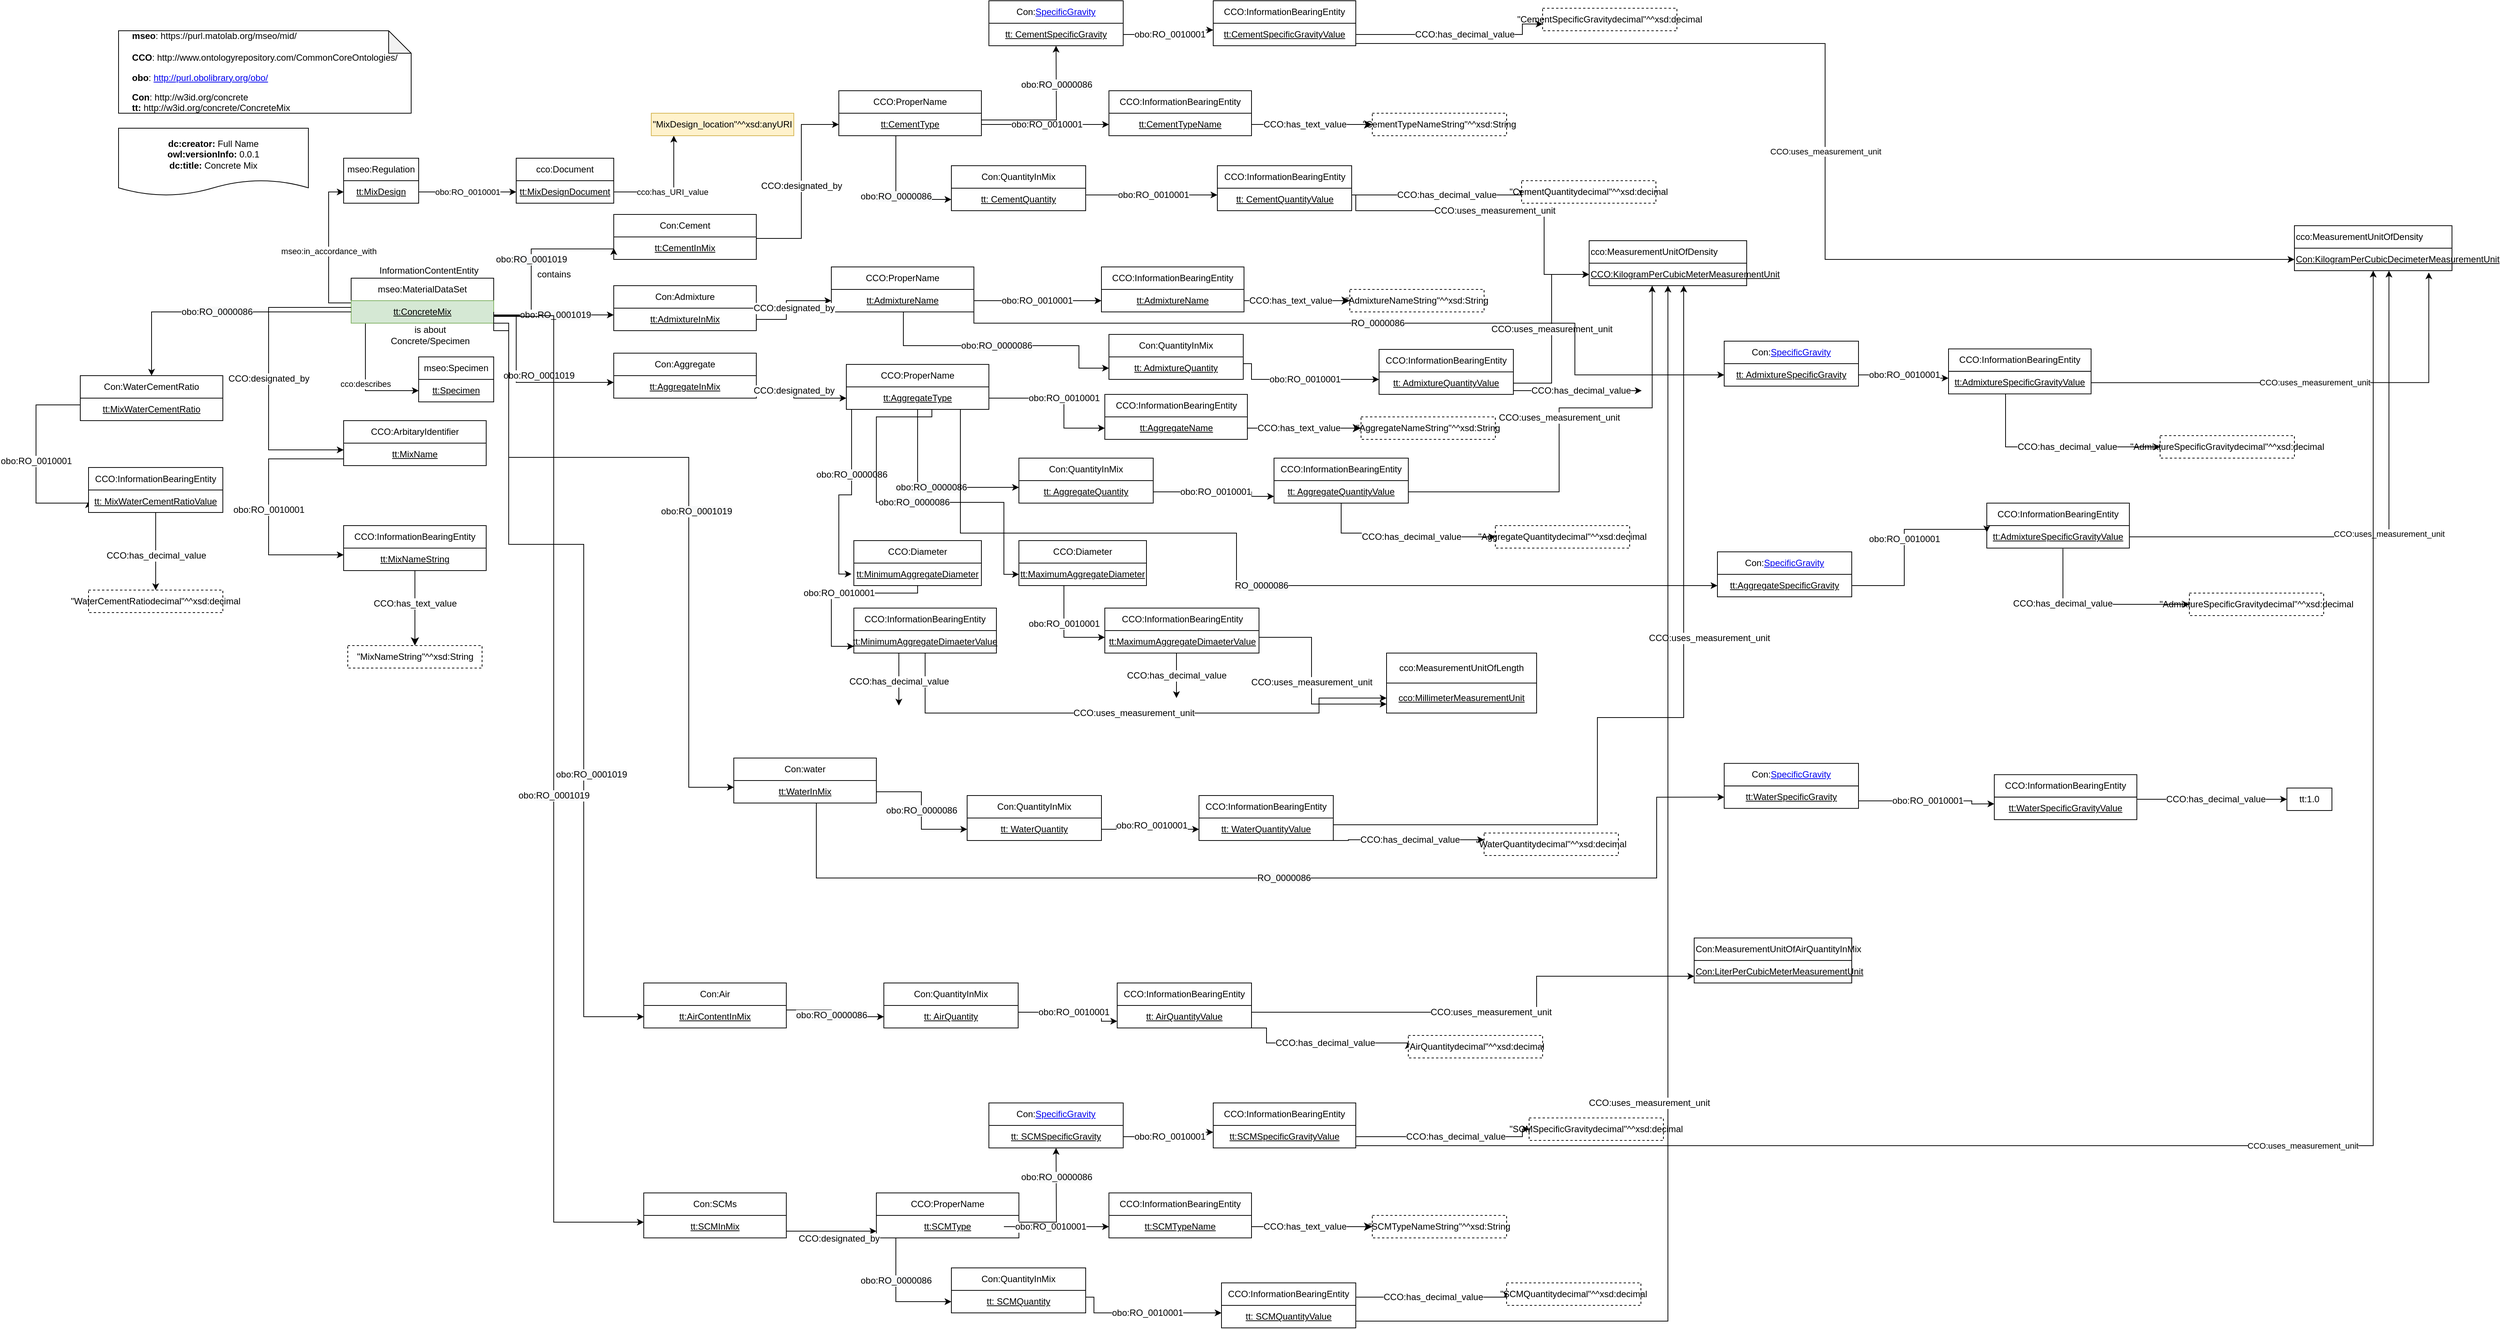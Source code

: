 <mxfile version="16.5.6" type="google"><diagram id="_LFWP4h0k8NjZADgvwWv" name="Page-1"><mxGraphModel dx="8842" dy="3486" grid="1" gridSize="10" guides="1" tooltips="1" connect="1" arrows="1" fold="1" page="1" pageScale="1" pageWidth="1169" pageHeight="827" math="0" shadow="0"><root><mxCell id="0"/><mxCell id="1" parent="0"/><mxCell id="T3H00mWmeylBMbCsJaAh-2" value="&lt;div style=&quot;text-align: left&quot;&gt;&lt;b&gt;mseo&lt;/b&gt;:&amp;nbsp;https://purl.matolab.org/mseo/mid/&lt;/div&gt;&lt;div style=&quot;text-align: left&quot;&gt;&lt;span&gt;&lt;br&gt;&lt;/span&gt;&lt;/div&gt;&lt;div style=&quot;text-align: left&quot;&gt;&lt;span&gt;&lt;b&gt;CCO&lt;/b&gt;:&amp;nbsp;http://www.ontologyrepository.com/CommonCoreOntologies/&lt;/span&gt;&lt;/div&gt;&lt;div style=&quot;text-align: left&quot;&gt;&lt;table class=&quot;minimal concept_details&quot; width=&quot;100%&quot; cellspacing=&quot;0&quot; cellpadding=&quot;0&quot;&gt;&lt;tbody&gt;&lt;tr&gt;&lt;td nowrap=&quot;nowrap&quot;&gt;&lt;br&gt;&lt;br&gt;&lt;/td&gt;&lt;td&gt;&lt;p&gt;&lt;b&gt;obo&lt;/b&gt;:&amp;nbsp;&lt;a class=&quot;ajax-modified-cls&quot; href=&quot;http://purl.obolibrary.org/obo/bfo.owl&quot;&gt;http://purl.obolibrary.org/obo/&lt;/a&gt;&lt;/p&gt;&lt;/td&gt;&lt;/tr&gt;&lt;/tbody&gt;&lt;/table&gt;&lt;/div&gt;&lt;div style=&quot;text-align: left&quot;&gt;&lt;div&gt;&lt;b&gt;Con&lt;/b&gt;: http://w3id.org/concrete&lt;/div&gt;&lt;div&gt;&lt;b&gt;tt:&lt;/b&gt;&amp;nbsp;&lt;span&gt;http://w3id.org/concrete/ConcreteMix&lt;/span&gt;&lt;/div&gt;&lt;/div&gt;" style="shape=note;whiteSpace=wrap;html=1;backgroundOutline=1;darkOpacity=0.05;" parent="1" vertex="1"><mxGeometry x="-6690" y="-2430" width="390" height="110" as="geometry"/></mxCell><mxCell id="T3H00mWmeylBMbCsJaAh-4" value="&lt;span style=&quot;text-align: left&quot;&gt;mseo:MaterialDataSet&lt;/span&gt;" style="rounded=0;whiteSpace=wrap;html=1;snapToPoint=1;points=[[0.1,0],[0.2,0],[0.3,0],[0.4,0],[0.5,0],[0.6,0],[0.7,0],[0.8,0],[0.9,0],[0,0.1],[0,0.3],[0,0.5],[0,0.7],[0,0.9],[0.1,1],[0.2,1],[0.3,1],[0.4,1],[0.5,1],[0.6,1],[0.7,1],[0.8,1],[0.9,1],[1,0.1],[1,0.3],[1,0.5],[1,0.7],[1,0.9]];" parent="1" vertex="1"><mxGeometry x="-6380" y="-2100" width="190" height="30" as="geometry"/></mxCell><mxCell id="mFaOjafwqxs2ldlL05Sf-3" value="cco:describes" style="edgeStyle=orthogonalEdgeStyle;rounded=0;orthogonalLoop=1;jettySize=auto;html=1;entryX=0;entryY=0.5;entryDx=0;entryDy=0;exitX=0.1;exitY=1;exitDx=0;exitDy=0;" parent="1" source="T3H00mWmeylBMbCsJaAh-5" target="mFaOjafwqxs2ldlL05Sf-2" edge="1"><mxGeometry relative="1" as="geometry"/></mxCell><mxCell id="mFaOjafwqxs2ldlL05Sf-7" value="mseo:in_accordance_with" style="edgeStyle=orthogonalEdgeStyle;rounded=0;orthogonalLoop=1;jettySize=auto;html=1;entryX=0;entryY=0.5;entryDx=0;entryDy=0;exitX=0;exitY=0.1;exitDx=0;exitDy=0;" parent="1" source="T3H00mWmeylBMbCsJaAh-5" target="mFaOjafwqxs2ldlL05Sf-6" edge="1"><mxGeometry relative="1" as="geometry"/></mxCell><mxCell id="T3H00mWmeylBMbCsJaAh-5" value="&lt;u&gt;tt:ConcreteMix&lt;/u&gt;" style="rounded=0;whiteSpace=wrap;html=1;snapToPoint=1;points=[[0.1,0],[0.2,0],[0.3,0],[0.4,0],[0.5,0],[0.6,0],[0.7,0],[0.8,0],[0.9,0],[0,0.1],[0,0.3],[0,0.5],[0,0.7],[0,0.9],[0.1,1],[0.2,1],[0.3,1],[0.4,1],[0.5,1],[0.6,1],[0.7,1],[0.8,1],[0.9,1],[1,0.1],[1,0.3],[1,0.5],[1,0.7],[1,0.9]];fillColor=#d5e8d4;strokeColor=#82b366;" parent="1" vertex="1"><mxGeometry x="-6380" y="-2070" width="190" height="30" as="geometry"/></mxCell><mxCell id="T3H00mWmeylBMbCsJaAh-8" value="CCO:ArbitaryIdentifier" style="rounded=0;whiteSpace=wrap;html=1;snapToPoint=1;points=[[0.1,0],[0.2,0],[0.3,0],[0.4,0],[0.5,0],[0.6,0],[0.7,0],[0.8,0],[0.9,0],[0,0.1],[0,0.3],[0,0.5],[0,0.7],[0,0.9],[0.1,1],[0.2,1],[0.3,1],[0.4,1],[0.5,1],[0.6,1],[0.7,1],[0.8,1],[0.9,1],[1,0.1],[1,0.3],[1,0.5],[1,0.7],[1,0.9]];" parent="1" vertex="1"><mxGeometry x="-6390" y="-1910" width="190" height="30" as="geometry"/></mxCell><mxCell id="T3H00mWmeylBMbCsJaAh-9" value="&lt;u&gt;tt:MixName&lt;/u&gt;" style="rounded=0;whiteSpace=wrap;html=1;snapToPoint=1;points=[[0.1,0],[0.2,0],[0.3,0],[0.4,0],[0.5,0],[0.6,0],[0.7,0],[0.8,0],[0.9,0],[0,0.1],[0,0.3],[0,0.5],[0,0.7],[0,0.9],[0.1,1],[0.2,1],[0.3,1],[0.4,1],[0.5,1],[0.6,1],[0.7,1],[0.8,1],[0.9,1],[1,0.1],[1,0.3],[1,0.5],[1,0.7],[1,0.9]];" parent="1" vertex="1"><mxGeometry x="-6390" y="-1880" width="190" height="30" as="geometry"/></mxCell><mxCell id="T3H00mWmeylBMbCsJaAh-10" value="&lt;div&gt;&lt;b&gt;dc:creator:&lt;/b&gt;&amp;nbsp;Full Name&lt;/div&gt;&lt;div&gt;&lt;b&gt;owl:versionInfo:&lt;/b&gt; 0.0.1&lt;/div&gt;&lt;div&gt;&lt;b&gt;dc:title:&lt;/b&gt; Concrete Mix&lt;/div&gt;" style="shape=document;whiteSpace=wrap;html=1;boundedLbl=1;labelBackgroundColor=#ffffff;strokeColor=#000000;fontSize=12;fontColor=#000000;size=0.233;" parent="1" vertex="1"><mxGeometry x="-6690" y="-2300" width="253" height="90" as="geometry"/></mxCell><mxCell id="T3H00mWmeylBMbCsJaAh-13" value="CCO:designated_by" style="edgeStyle=orthogonalEdgeStyle;rounded=0;orthogonalLoop=1;jettySize=auto;html=1;fontSize=12;entryX=0;entryY=0.3;entryDx=0;entryDy=0;exitX=0;exitY=0.3;exitDx=0;exitDy=0;" parent="1" source="T3H00mWmeylBMbCsJaAh-5" target="T3H00mWmeylBMbCsJaAh-9" edge="1"><mxGeometry x="0.022" relative="1" as="geometry"><mxPoint x="-6430" y="-2050" as="sourcePoint"/><mxPoint x="-6377" y="-1955" as="targetPoint"/><Array as="points"><mxPoint x="-6490" y="-2061"/><mxPoint x="-6490" y="-1871"/></Array><mxPoint as="offset"/></mxGeometry></mxCell><mxCell id="T3H00mWmeylBMbCsJaAh-14" value="&lt;span style=&quot;text-align: left&quot;&gt;CCO:InformationBearingEntity&lt;/span&gt;" style="rounded=0;whiteSpace=wrap;html=1;snapToPoint=1;points=[[0.1,0],[0.2,0],[0.3,0],[0.4,0],[0.5,0],[0.6,0],[0.7,0],[0.8,0],[0.9,0],[0,0.1],[0,0.3],[0,0.5],[0,0.7],[0,0.9],[0.1,1],[0.2,1],[0.3,1],[0.4,1],[0.5,1],[0.6,1],[0.7,1],[0.8,1],[0.9,1],[1,0.1],[1,0.3],[1,0.5],[1,0.7],[1,0.9]];" parent="1" vertex="1"><mxGeometry x="-6390" y="-1770" width="190" height="30" as="geometry"/></mxCell><mxCell id="T3H00mWmeylBMbCsJaAh-15" value="&lt;u&gt;tt:MixNameString&lt;/u&gt;" style="rounded=0;whiteSpace=wrap;html=1;snapToPoint=1;points=[[0.1,0],[0.2,0],[0.3,0],[0.4,0],[0.5,0],[0.6,0],[0.7,0],[0.8,0],[0.9,0],[0,0.1],[0,0.3],[0,0.5],[0,0.7],[0,0.9],[0.1,1],[0.2,1],[0.3,1],[0.4,1],[0.5,1],[0.6,1],[0.7,1],[0.8,1],[0.9,1],[1,0.1],[1,0.3],[1,0.5],[1,0.7],[1,0.9]];" parent="1" vertex="1"><mxGeometry x="-6390" y="-1740" width="190" height="30" as="geometry"/></mxCell><mxCell id="T3H00mWmeylBMbCsJaAh-22" value="" style="endArrow=classic;html=1;exitX=0.5;exitY=1;exitDx=0;exitDy=0;endSize=8;arcSize=0;rounded=0;entryX=0.5;entryY=0;entryDx=0;entryDy=0;" parent="1" source="T3H00mWmeylBMbCsJaAh-15" edge="1" target="x1cYiwSMwSLo3CSHy8Za-4"><mxGeometry width="50" height="50" relative="1" as="geometry"><mxPoint x="-6290" y="-1790" as="sourcePoint"/><mxPoint x="-6295" y="-1630" as="targetPoint"/></mxGeometry></mxCell><mxCell id="T3H00mWmeylBMbCsJaAh-23" value="CCO:has_text_value" style="text;html=1;align=center;verticalAlign=middle;resizable=0;points=[];labelBackgroundColor=#ffffff;" parent="T3H00mWmeylBMbCsJaAh-22" vertex="1" connectable="0"><mxGeometry x="-0.127" relative="1" as="geometry"><mxPoint as="offset"/></mxGeometry></mxCell><mxCell id="T3H00mWmeylBMbCsJaAh-24" value="obo:RO_0010001" style="edgeStyle=orthogonalEdgeStyle;rounded=0;orthogonalLoop=1;jettySize=auto;html=1;fontSize=12;entryX=0;entryY=0.3;entryDx=0;entryDy=0;exitX=0;exitY=0.7;exitDx=0;exitDy=0;" parent="1" source="T3H00mWmeylBMbCsJaAh-9" target="T3H00mWmeylBMbCsJaAh-15" edge="1"><mxGeometry x="0.022" relative="1" as="geometry"><mxPoint x="-6370" y="-2057" as="sourcePoint"/><mxPoint x="-6367" y="-1945" as="targetPoint"/><Array as="points"><mxPoint x="-6490" y="-1859"/><mxPoint x="-6490" y="-1731"/></Array><mxPoint as="offset"/></mxGeometry></mxCell><mxCell id="T3H00mWmeylBMbCsJaAh-26" value="Con:Cement" style="rounded=0;whiteSpace=wrap;html=1;snapToPoint=1;points=[[0.1,0],[0.2,0],[0.3,0],[0.4,0],[0.5,0],[0.6,0],[0.7,0],[0.8,0],[0.9,0],[0,0.1],[0,0.3],[0,0.5],[0,0.7],[0,0.9],[0.1,1],[0.2,1],[0.3,1],[0.4,1],[0.5,1],[0.6,1],[0.7,1],[0.8,1],[0.9,1],[1,0.1],[1,0.3],[1,0.5],[1,0.7],[1,0.9]];" parent="1" vertex="1"><mxGeometry x="-6030" y="-2185" width="190" height="30" as="geometry"/></mxCell><mxCell id="T3H00mWmeylBMbCsJaAh-27" value="&lt;u&gt;tt:CementInMix&lt;/u&gt;" style="rounded=0;whiteSpace=wrap;html=1;snapToPoint=1;points=[[0.1,0],[0.2,0],[0.3,0],[0.4,0],[0.5,0],[0.6,0],[0.7,0],[0.8,0],[0.9,0],[0,0.1],[0,0.3],[0,0.5],[0,0.7],[0,0.9],[0.1,1],[0.2,1],[0.3,1],[0.4,1],[0.5,1],[0.6,1],[0.7,1],[0.8,1],[0.9,1],[1,0.1],[1,0.3],[1,0.5],[1,0.7],[1,0.9]];" parent="1" vertex="1"><mxGeometry x="-6030" y="-2155" width="190" height="30" as="geometry"/></mxCell><mxCell id="T3H00mWmeylBMbCsJaAh-29" value="Con:Admixture" style="rounded=0;whiteSpace=wrap;html=1;snapToPoint=1;points=[[0.1,0],[0.2,0],[0.3,0],[0.4,0],[0.5,0],[0.6,0],[0.7,0],[0.8,0],[0.9,0],[0,0.1],[0,0.3],[0,0.5],[0,0.7],[0,0.9],[0.1,1],[0.2,1],[0.3,1],[0.4,1],[0.5,1],[0.6,1],[0.7,1],[0.8,1],[0.9,1],[1,0.1],[1,0.3],[1,0.5],[1,0.7],[1,0.9]];" parent="1" vertex="1"><mxGeometry x="-6030" y="-2090" width="190" height="30" as="geometry"/></mxCell><mxCell id="T3H00mWmeylBMbCsJaAh-30" value="&lt;u&gt;tt:AdmixtureInMix&lt;/u&gt;" style="rounded=0;whiteSpace=wrap;html=1;snapToPoint=1;points=[[0.1,0],[0.2,0],[0.3,0],[0.4,0],[0.5,0],[0.6,0],[0.7,0],[0.8,0],[0.9,0],[0,0.1],[0,0.3],[0,0.5],[0,0.7],[0,0.9],[0.1,1],[0.2,1],[0.3,1],[0.4,1],[0.5,1],[0.6,1],[0.7,1],[0.8,1],[0.9,1],[1,0.1],[1,0.3],[1,0.5],[1,0.7],[1,0.9]];" parent="1" vertex="1"><mxGeometry x="-6030" y="-2060" width="190" height="30" as="geometry"/></mxCell><mxCell id="T3H00mWmeylBMbCsJaAh-31" value="Con:Aggregate" style="rounded=0;whiteSpace=wrap;html=1;snapToPoint=1;points=[[0.1,0],[0.2,0],[0.3,0],[0.4,0],[0.5,0],[0.6,0],[0.7,0],[0.8,0],[0.9,0],[0,0.1],[0,0.3],[0,0.5],[0,0.7],[0,0.9],[0.1,1],[0.2,1],[0.3,1],[0.4,1],[0.5,1],[0.6,1],[0.7,1],[0.8,1],[0.9,1],[1,0.1],[1,0.3],[1,0.5],[1,0.7],[1,0.9]];" parent="1" vertex="1"><mxGeometry x="-6030" y="-2000" width="190" height="30" as="geometry"/></mxCell><mxCell id="T3H00mWmeylBMbCsJaAh-32" value="&lt;u&gt;tt:AggregateInMix&lt;/u&gt;" style="rounded=0;whiteSpace=wrap;html=1;snapToPoint=1;points=[[0.1,0],[0.2,0],[0.3,0],[0.4,0],[0.5,0],[0.6,0],[0.7,0],[0.8,0],[0.9,0],[0,0.1],[0,0.3],[0,0.5],[0,0.7],[0,0.9],[0.1,1],[0.2,1],[0.3,1],[0.4,1],[0.5,1],[0.6,1],[0.7,1],[0.8,1],[0.9,1],[1,0.1],[1,0.3],[1,0.5],[1,0.7],[1,0.9]];" parent="1" vertex="1"><mxGeometry x="-6030" y="-1970" width="190" height="30" as="geometry"/></mxCell><mxCell id="T3H00mWmeylBMbCsJaAh-33" value="Con:water" style="rounded=0;whiteSpace=wrap;html=1;snapToPoint=1;points=[[0.1,0],[0.2,0],[0.3,0],[0.4,0],[0.5,0],[0.6,0],[0.7,0],[0.8,0],[0.9,0],[0,0.1],[0,0.3],[0,0.5],[0,0.7],[0,0.9],[0.1,1],[0.2,1],[0.3,1],[0.4,1],[0.5,1],[0.6,1],[0.7,1],[0.8,1],[0.9,1],[1,0.1],[1,0.3],[1,0.5],[1,0.7],[1,0.9]];" parent="1" vertex="1"><mxGeometry x="-5870" y="-1460" width="190" height="30" as="geometry"/></mxCell><mxCell id="T3H00mWmeylBMbCsJaAh-34" value="&lt;u&gt;tt:WaterInMix&lt;/u&gt;" style="rounded=0;whiteSpace=wrap;html=1;snapToPoint=1;points=[[0.1,0],[0.2,0],[0.3,0],[0.4,0],[0.5,0],[0.6,0],[0.7,0],[0.8,0],[0.9,0],[0,0.1],[0,0.3],[0,0.5],[0,0.7],[0,0.9],[0.1,1],[0.2,1],[0.3,1],[0.4,1],[0.5,1],[0.6,1],[0.7,1],[0.8,1],[0.9,1],[1,0.1],[1,0.3],[1,0.5],[1,0.7],[1,0.9]];" parent="1" vertex="1"><mxGeometry x="-5870" y="-1430" width="190" height="30" as="geometry"/></mxCell><mxCell id="T3H00mWmeylBMbCsJaAh-35" value="Con:Air" style="rounded=0;whiteSpace=wrap;html=1;snapToPoint=1;points=[[0.1,0],[0.2,0],[0.3,0],[0.4,0],[0.5,0],[0.6,0],[0.7,0],[0.8,0],[0.9,0],[0,0.1],[0,0.3],[0,0.5],[0,0.7],[0,0.9],[0.1,1],[0.2,1],[0.3,1],[0.4,1],[0.5,1],[0.6,1],[0.7,1],[0.8,1],[0.9,1],[1,0.1],[1,0.3],[1,0.5],[1,0.7],[1,0.9]];" parent="1" vertex="1"><mxGeometry x="-5990" y="-1160" width="190" height="30" as="geometry"/></mxCell><mxCell id="T3H00mWmeylBMbCsJaAh-36" value="&lt;u&gt;tt:AirContentInMix&lt;/u&gt;" style="rounded=0;whiteSpace=wrap;html=1;snapToPoint=1;points=[[0.1,0],[0.2,0],[0.3,0],[0.4,0],[0.5,0],[0.6,0],[0.7,0],[0.8,0],[0.9,0],[0,0.1],[0,0.3],[0,0.5],[0,0.7],[0,0.9],[0.1,1],[0.2,1],[0.3,1],[0.4,1],[0.5,1],[0.6,1],[0.7,1],[0.8,1],[0.9,1],[1,0.1],[1,0.3],[1,0.5],[1,0.7],[1,0.9]];" parent="1" vertex="1"><mxGeometry x="-5990" y="-1130" width="190" height="30" as="geometry"/></mxCell><mxCell id="T3H00mWmeylBMbCsJaAh-37" value="obo:&lt;span style=&quot;text-align: left ; background-color: rgb(248 , 249 , 250)&quot;&gt;RO_0001019&lt;/span&gt;" style="edgeStyle=orthogonalEdgeStyle;rounded=0;orthogonalLoop=1;jettySize=auto;html=1;fontSize=12;exitX=1;exitY=0.5;exitDx=0;exitDy=0;entryX=0;entryY=0.5;entryDx=0;entryDy=0;" parent="1" source="T3H00mWmeylBMbCsJaAh-5" target="T3H00mWmeylBMbCsJaAh-27" edge="1"><mxGeometry x="0.022" relative="1" as="geometry"><mxPoint x="-6090" y="-2000" as="sourcePoint"/><mxPoint x="-6050" y="-2139" as="targetPoint"/><Array as="points"><mxPoint x="-6190" y="-2050"/><mxPoint x="-6140" y="-2050"/><mxPoint x="-6140" y="-2139"/></Array><mxPoint as="offset"/></mxGeometry></mxCell><mxCell id="T3H00mWmeylBMbCsJaAh-38" value="obo:&lt;span style=&quot;text-align: left ; background-color: rgb(248 , 249 , 250)&quot;&gt;RO_0001019&lt;/span&gt;" style="edgeStyle=orthogonalEdgeStyle;rounded=0;orthogonalLoop=1;jettySize=auto;html=1;fontSize=12;entryX=0;entryY=0.3;entryDx=0;entryDy=0;" parent="1" target="T3H00mWmeylBMbCsJaAh-30" edge="1"><mxGeometry x="0.022" relative="1" as="geometry"><mxPoint x="-6190" y="-2050" as="sourcePoint"/><mxPoint x="-6020" y="-2129" as="targetPoint"/><Array as="points"><mxPoint x="-6190" y="-2051"/></Array><mxPoint as="offset"/></mxGeometry></mxCell><mxCell id="T3H00mWmeylBMbCsJaAh-39" value="obo:&lt;span style=&quot;text-align: left ; background-color: rgb(248 , 249 , 250)&quot;&gt;RO_0001019&lt;/span&gt;" style="edgeStyle=orthogonalEdgeStyle;rounded=0;orthogonalLoop=1;jettySize=auto;html=1;fontSize=12;entryX=0;entryY=0.3;entryDx=0;entryDy=0;" parent="1" target="T3H00mWmeylBMbCsJaAh-32" edge="1"><mxGeometry x="0.197" y="9" relative="1" as="geometry"><mxPoint x="-6190" y="-2050" as="sourcePoint"/><mxPoint x="-6020" y="-2041" as="targetPoint"/><Array as="points"><mxPoint x="-6160" y="-2050"/><mxPoint x="-6160" y="-1961"/></Array><mxPoint as="offset"/></mxGeometry></mxCell><mxCell id="T3H00mWmeylBMbCsJaAh-40" value="obo:&lt;span style=&quot;text-align: left ; background-color: rgb(248 , 249 , 250)&quot;&gt;RO_0001019&lt;/span&gt;" style="edgeStyle=orthogonalEdgeStyle;rounded=0;orthogonalLoop=1;jettySize=auto;html=1;fontSize=12;entryX=0;entryY=0.3;entryDx=0;entryDy=0;exitX=1;exitY=0.5;exitDx=0;exitDy=0;" parent="1" source="T3H00mWmeylBMbCsJaAh-5" target="T3H00mWmeylBMbCsJaAh-34" edge="1"><mxGeometry x="0.102" y="10" relative="1" as="geometry"><mxPoint x="-6180" y="-2040" as="sourcePoint"/><mxPoint x="-6020" y="-1951" as="targetPoint"/><Array as="points"><mxPoint x="-6190" y="-2040"/><mxPoint x="-6170" y="-2040"/><mxPoint x="-6170" y="-1861"/><mxPoint x="-5930" y="-1861"/><mxPoint x="-5930" y="-1421"/></Array><mxPoint as="offset"/></mxGeometry></mxCell><mxCell id="T3H00mWmeylBMbCsJaAh-41" value="obo:&lt;span style=&quot;text-align: left ; background-color: rgb(248 , 249 , 250)&quot;&gt;RO_0001019&lt;/span&gt;" style="edgeStyle=orthogonalEdgeStyle;rounded=0;orthogonalLoop=1;jettySize=auto;html=1;fontSize=12;entryX=0;entryY=0.5;entryDx=0;entryDy=0;" parent="1" target="T3H00mWmeylBMbCsJaAh-36" edge="1"><mxGeometry x="0.29" y="10" relative="1" as="geometry"><mxPoint x="-6190" y="-2050" as="sourcePoint"/><mxPoint x="-6020" y="-1851" as="targetPoint"/><Array as="points"><mxPoint x="-6190" y="-2030"/><mxPoint x="-6170" y="-2030"/><mxPoint x="-6170" y="-1745"/><mxPoint x="-6070" y="-1745"/><mxPoint x="-6070" y="-1115"/></Array><mxPoint as="offset"/></mxGeometry></mxCell><mxCell id="T3H00mWmeylBMbCsJaAh-42" value="CCO:ProperName" style="rounded=0;whiteSpace=wrap;html=1;snapToPoint=1;points=[[0.1,0],[0.2,0],[0.3,0],[0.4,0],[0.5,0],[0.6,0],[0.7,0],[0.8,0],[0.9,0],[0,0.1],[0,0.3],[0,0.5],[0,0.7],[0,0.9],[0.1,1],[0.2,1],[0.3,1],[0.4,1],[0.5,1],[0.6,1],[0.7,1],[0.8,1],[0.9,1],[1,0.1],[1,0.3],[1,0.5],[1,0.7],[1,0.9]];" parent="1" vertex="1"><mxGeometry x="-5730" y="-2350" width="190" height="30" as="geometry"/></mxCell><mxCell id="T3H00mWmeylBMbCsJaAh-43" value="&lt;u&gt;tt:CementType&lt;/u&gt;" style="rounded=0;whiteSpace=wrap;html=1;snapToPoint=1;points=[[0.1,0],[0.2,0],[0.3,0],[0.4,0],[0.5,0],[0.6,0],[0.7,0],[0.8,0],[0.9,0],[0,0.1],[0,0.3],[0,0.5],[0,0.7],[0,0.9],[0.1,1],[0.2,1],[0.3,1],[0.4,1],[0.5,1],[0.6,1],[0.7,1],[0.8,1],[0.9,1],[1,0.1],[1,0.3],[1,0.5],[1,0.7],[1,0.9]];" parent="1" vertex="1"><mxGeometry x="-5730" y="-2320" width="190" height="30" as="geometry"/></mxCell><mxCell id="T3H00mWmeylBMbCsJaAh-44" value="CCO:ProperName" style="rounded=0;whiteSpace=wrap;html=1;snapToPoint=1;points=[[0.1,0],[0.2,0],[0.3,0],[0.4,0],[0.5,0],[0.6,0],[0.7,0],[0.8,0],[0.9,0],[0,0.1],[0,0.3],[0,0.5],[0,0.7],[0,0.9],[0.1,1],[0.2,1],[0.3,1],[0.4,1],[0.5,1],[0.6,1],[0.7,1],[0.8,1],[0.9,1],[1,0.1],[1,0.3],[1,0.5],[1,0.7],[1,0.9]];" parent="1" vertex="1"><mxGeometry x="-5740" y="-2115" width="190" height="30" as="geometry"/></mxCell><mxCell id="T3H00mWmeylBMbCsJaAh-45" value="&lt;u&gt;tt:AdmixtureName&lt;/u&gt;" style="rounded=0;whiteSpace=wrap;html=1;snapToPoint=1;points=[[0.1,0],[0.2,0],[0.3,0],[0.4,0],[0.5,0],[0.6,0],[0.7,0],[0.8,0],[0.9,0],[0,0.1],[0,0.3],[0,0.5],[0,0.7],[0,0.9],[0.1,1],[0.2,1],[0.3,1],[0.4,1],[0.5,1],[0.6,1],[0.7,1],[0.8,1],[0.9,1],[1,0.1],[1,0.3],[1,0.5],[1,0.7],[1,0.9]];" parent="1" vertex="1"><mxGeometry x="-5740" y="-2085" width="190" height="30" as="geometry"/></mxCell><mxCell id="T3H00mWmeylBMbCsJaAh-46" value="CCO:ProperName" style="rounded=0;whiteSpace=wrap;html=1;snapToPoint=1;points=[[0.1,0],[0.2,0],[0.3,0],[0.4,0],[0.5,0],[0.6,0],[0.7,0],[0.8,0],[0.9,0],[0,0.1],[0,0.3],[0,0.5],[0,0.7],[0,0.9],[0.1,1],[0.2,1],[0.3,1],[0.4,1],[0.5,1],[0.6,1],[0.7,1],[0.8,1],[0.9,1],[1,0.1],[1,0.3],[1,0.5],[1,0.7],[1,0.9]];" parent="1" vertex="1"><mxGeometry x="-5720" y="-1985" width="190" height="30" as="geometry"/></mxCell><mxCell id="T3H00mWmeylBMbCsJaAh-47" value="&lt;u&gt;tt:AggregateType&lt;/u&gt;" style="rounded=0;whiteSpace=wrap;html=1;snapToPoint=1;points=[[0.1,0],[0.2,0],[0.3,0],[0.4,0],[0.5,0],[0.6,0],[0.7,0],[0.8,0],[0.9,0],[0,0.1],[0,0.3],[0,0.5],[0,0.7],[0,0.9],[0.1,1],[0.2,1],[0.3,1],[0.4,1],[0.5,1],[0.6,1],[0.7,1],[0.8,1],[0.9,1],[1,0.1],[1,0.3],[1,0.5],[1,0.7],[1,0.9]];" parent="1" vertex="1"><mxGeometry x="-5720" y="-1955" width="190" height="30" as="geometry"/></mxCell><mxCell id="T3H00mWmeylBMbCsJaAh-48" value="CCO:designated_by" style="edgeStyle=orthogonalEdgeStyle;rounded=0;orthogonalLoop=1;jettySize=auto;html=1;fontSize=12;entryX=0;entryY=0.5;entryDx=0;entryDy=0;exitX=1;exitY=0.3;exitDx=0;exitDy=0;" parent="1" source="T3H00mWmeylBMbCsJaAh-27" target="T3H00mWmeylBMbCsJaAh-43" edge="1"><mxGeometry x="0.022" relative="1" as="geometry"><mxPoint x="-5750" y="-2153" as="sourcePoint"/><mxPoint x="-5747" y="-2047" as="targetPoint"/><Array as="points"><mxPoint x="-5840" y="-2153"/><mxPoint x="-5780" y="-2153"/><mxPoint x="-5780" y="-2305"/></Array><mxPoint as="offset"/></mxGeometry></mxCell><mxCell id="T3H00mWmeylBMbCsJaAh-49" value="CCO:designated_by" style="edgeStyle=orthogonalEdgeStyle;rounded=0;orthogonalLoop=1;jettySize=auto;html=1;fontSize=12;entryX=0;entryY=0.5;entryDx=0;entryDy=0;exitX=1;exitY=0.5;exitDx=0;exitDy=0;" parent="1" source="T3H00mWmeylBMbCsJaAh-30" target="T3H00mWmeylBMbCsJaAh-45" edge="1"><mxGeometry x="0.2" y="-10" relative="1" as="geometry"><mxPoint x="-5830" y="-2141" as="sourcePoint"/><mxPoint x="-5720" y="-2295" as="targetPoint"/><Array as="points"><mxPoint x="-5800" y="-2045"/><mxPoint x="-5800" y="-2070"/></Array><mxPoint as="offset"/></mxGeometry></mxCell><mxCell id="T3H00mWmeylBMbCsJaAh-50" value="CCO:designated_by" style="edgeStyle=orthogonalEdgeStyle;rounded=0;orthogonalLoop=1;jettySize=auto;html=1;fontSize=12;entryX=0;entryY=0.5;entryDx=0;entryDy=0;exitX=1;exitY=0.5;exitDx=0;exitDy=0;" parent="1" source="T3H00mWmeylBMbCsJaAh-32" target="T3H00mWmeylBMbCsJaAh-47" edge="1"><mxGeometry x="-0.185" relative="1" as="geometry"><mxPoint x="-5830" y="-2035" as="sourcePoint"/><mxPoint x="-5730" y="-2060" as="targetPoint"/><Array as="points"><mxPoint x="-5790" y="-1955"/><mxPoint x="-5790" y="-1940"/></Array><mxPoint as="offset"/></mxGeometry></mxCell><mxCell id="T3H00mWmeylBMbCsJaAh-51" value="&lt;span style=&quot;text-align: left&quot;&gt;CCO:InformationBearingEntity&lt;/span&gt;" style="rounded=0;whiteSpace=wrap;html=1;snapToPoint=1;points=[[0.1,0],[0.2,0],[0.3,0],[0.4,0],[0.5,0],[0.6,0],[0.7,0],[0.8,0],[0.9,0],[0,0.1],[0,0.3],[0,0.5],[0,0.7],[0,0.9],[0.1,1],[0.2,1],[0.3,1],[0.4,1],[0.5,1],[0.6,1],[0.7,1],[0.8,1],[0.9,1],[1,0.1],[1,0.3],[1,0.5],[1,0.7],[1,0.9]];" parent="1" vertex="1"><mxGeometry x="-5370" y="-2350" width="190" height="30" as="geometry"/></mxCell><mxCell id="T3H00mWmeylBMbCsJaAh-52" value="&lt;u&gt;tt:CementTypeName&lt;/u&gt;" style="rounded=0;whiteSpace=wrap;html=1;snapToPoint=1;points=[[0.1,0],[0.2,0],[0.3,0],[0.4,0],[0.5,0],[0.6,0],[0.7,0],[0.8,0],[0.9,0],[0,0.1],[0,0.3],[0,0.5],[0,0.7],[0,0.9],[0.1,1],[0.2,1],[0.3,1],[0.4,1],[0.5,1],[0.6,1],[0.7,1],[0.8,1],[0.9,1],[1,0.1],[1,0.3],[1,0.5],[1,0.7],[1,0.9]];" parent="1" vertex="1"><mxGeometry x="-5370" y="-2320" width="190" height="30" as="geometry"/></mxCell><mxCell id="T3H00mWmeylBMbCsJaAh-53" value="" style="endArrow=classic;html=1;exitX=1;exitY=0.5;exitDx=0;exitDy=0;endSize=8;arcSize=0;rounded=0;entryX=0;entryY=0.5;entryDx=0;entryDy=0;" parent="1" source="T3H00mWmeylBMbCsJaAh-52" edge="1" target="x1cYiwSMwSLo3CSHy8Za-16"><mxGeometry width="50" height="50" relative="1" as="geometry"><mxPoint x="-5400" y="-2370" as="sourcePoint"/><mxPoint x="-5050" y="-2305" as="targetPoint"/></mxGeometry></mxCell><mxCell id="T3H00mWmeylBMbCsJaAh-54" value="CCO:has_text_value" style="text;html=1;align=center;verticalAlign=middle;resizable=0;points=[];labelBackgroundColor=#ffffff;" parent="T3H00mWmeylBMbCsJaAh-53" vertex="1" connectable="0"><mxGeometry x="-0.127" relative="1" as="geometry"><mxPoint as="offset"/></mxGeometry></mxCell><mxCell id="T3H00mWmeylBMbCsJaAh-55" value="obo:RO_0010001" style="edgeStyle=orthogonalEdgeStyle;rounded=0;orthogonalLoop=1;jettySize=auto;html=1;fontSize=12;entryX=0;entryY=0.5;entryDx=0;entryDy=0;exitX=1;exitY=0.5;exitDx=0;exitDy=0;" parent="1" source="T3H00mWmeylBMbCsJaAh-43" target="T3H00mWmeylBMbCsJaAh-52" edge="1"><mxGeometry x="0.022" relative="1" as="geometry"><mxPoint x="-5480.06" y="-2258" as="sourcePoint"/><mxPoint x="-5480.06" y="-2130" as="targetPoint"/><Array as="points"><mxPoint x="-5510" y="-2305"/><mxPoint x="-5510" y="-2305"/></Array><mxPoint as="offset"/></mxGeometry></mxCell><mxCell id="T3H00mWmeylBMbCsJaAh-56" value="&lt;span style=&quot;text-align: left&quot;&gt;CCO:InformationBearingEntity&lt;/span&gt;" style="rounded=0;whiteSpace=wrap;html=1;snapToPoint=1;points=[[0.1,0],[0.2,0],[0.3,0],[0.4,0],[0.5,0],[0.6,0],[0.7,0],[0.8,0],[0.9,0],[0,0.1],[0,0.3],[0,0.5],[0,0.7],[0,0.9],[0.1,1],[0.2,1],[0.3,1],[0.4,1],[0.5,1],[0.6,1],[0.7,1],[0.8,1],[0.9,1],[1,0.1],[1,0.3],[1,0.5],[1,0.7],[1,0.9]];" parent="1" vertex="1"><mxGeometry x="-5380" y="-2115" width="190" height="30" as="geometry"/></mxCell><mxCell id="T3H00mWmeylBMbCsJaAh-57" value="&lt;u&gt;tt:AdmixtureName&lt;/u&gt;" style="rounded=0;whiteSpace=wrap;html=1;snapToPoint=1;points=[[0.1,0],[0.2,0],[0.3,0],[0.4,0],[0.5,0],[0.6,0],[0.7,0],[0.8,0],[0.9,0],[0,0.1],[0,0.3],[0,0.5],[0,0.7],[0,0.9],[0.1,1],[0.2,1],[0.3,1],[0.4,1],[0.5,1],[0.6,1],[0.7,1],[0.8,1],[0.9,1],[1,0.1],[1,0.3],[1,0.5],[1,0.7],[1,0.9]];" parent="1" vertex="1"><mxGeometry x="-5380" y="-2085" width="190" height="30" as="geometry"/></mxCell><mxCell id="T3H00mWmeylBMbCsJaAh-58" value="" style="endArrow=classic;html=1;exitX=1;exitY=0.5;exitDx=0;exitDy=0;endSize=8;arcSize=0;rounded=0;entryX=0;entryY=0.5;entryDx=0;entryDy=0;" parent="1" source="T3H00mWmeylBMbCsJaAh-57" edge="1" target="x1cYiwSMwSLo3CSHy8Za-14"><mxGeometry width="50" height="50" relative="1" as="geometry"><mxPoint x="-5410" y="-2135" as="sourcePoint"/><mxPoint x="-5060" y="-2070" as="targetPoint"/></mxGeometry></mxCell><mxCell id="T3H00mWmeylBMbCsJaAh-59" value="CCO:has_text_value" style="text;html=1;align=center;verticalAlign=middle;resizable=0;points=[];labelBackgroundColor=#ffffff;" parent="T3H00mWmeylBMbCsJaAh-58" vertex="1" connectable="0"><mxGeometry x="-0.127" relative="1" as="geometry"><mxPoint as="offset"/></mxGeometry></mxCell><mxCell id="T3H00mWmeylBMbCsJaAh-60" value="obo:RO_0010001" style="edgeStyle=orthogonalEdgeStyle;rounded=0;orthogonalLoop=1;jettySize=auto;html=1;fontSize=12;entryX=0;entryY=0.5;entryDx=0;entryDy=0;exitX=1;exitY=0.3;exitDx=0;exitDy=0;" parent="1" source="T3H00mWmeylBMbCsJaAh-45" target="T3H00mWmeylBMbCsJaAh-57" edge="1"><mxGeometry x="0.022" relative="1" as="geometry"><mxPoint x="-5530" y="-2070" as="sourcePoint"/><mxPoint x="-5470.06" y="-1895" as="targetPoint"/><Array as="points"><mxPoint x="-5550" y="-2070"/></Array><mxPoint as="offset"/></mxGeometry></mxCell><mxCell id="T3H00mWmeylBMbCsJaAh-61" value="&lt;span style=&quot;text-align: left&quot;&gt;CCO:InformationBearingEntity&lt;/span&gt;" style="rounded=0;whiteSpace=wrap;html=1;snapToPoint=1;points=[[0.1,0],[0.2,0],[0.3,0],[0.4,0],[0.5,0],[0.6,0],[0.7,0],[0.8,0],[0.9,0],[0,0.1],[0,0.3],[0,0.5],[0,0.7],[0,0.9],[0.1,1],[0.2,1],[0.3,1],[0.4,1],[0.5,1],[0.6,1],[0.7,1],[0.8,1],[0.9,1],[1,0.1],[1,0.3],[1,0.5],[1,0.7],[1,0.9]];" parent="1" vertex="1"><mxGeometry x="-5375.5" y="-1945" width="190" height="30" as="geometry"/></mxCell><mxCell id="T3H00mWmeylBMbCsJaAh-62" value="&lt;u&gt;tt:AggregateName&lt;/u&gt;" style="rounded=0;whiteSpace=wrap;html=1;snapToPoint=1;points=[[0.1,0],[0.2,0],[0.3,0],[0.4,0],[0.5,0],[0.6,0],[0.7,0],[0.8,0],[0.9,0],[0,0.1],[0,0.3],[0,0.5],[0,0.7],[0,0.9],[0.1,1],[0.2,1],[0.3,1],[0.4,1],[0.5,1],[0.6,1],[0.7,1],[0.8,1],[0.9,1],[1,0.1],[1,0.3],[1,0.5],[1,0.7],[1,0.9]];" parent="1" vertex="1"><mxGeometry x="-5375.5" y="-1915" width="190" height="30" as="geometry"/></mxCell><mxCell id="T3H00mWmeylBMbCsJaAh-63" value="" style="endArrow=classic;html=1;exitX=1;exitY=0.5;exitDx=0;exitDy=0;endSize=8;arcSize=0;rounded=0;entryX=0;entryY=0.5;entryDx=0;entryDy=0;" parent="1" source="T3H00mWmeylBMbCsJaAh-62" edge="1" target="x1cYiwSMwSLo3CSHy8Za-13"><mxGeometry width="50" height="50" relative="1" as="geometry"><mxPoint x="-5390" y="-1925" as="sourcePoint"/><mxPoint x="-5040" y="-1900" as="targetPoint"/></mxGeometry></mxCell><mxCell id="T3H00mWmeylBMbCsJaAh-64" value="CCO:has_text_value" style="text;html=1;align=center;verticalAlign=middle;resizable=0;points=[];labelBackgroundColor=#ffffff;" parent="T3H00mWmeylBMbCsJaAh-63" vertex="1" connectable="0"><mxGeometry x="-0.127" relative="1" as="geometry"><mxPoint x="2" as="offset"/></mxGeometry></mxCell><mxCell id="T3H00mWmeylBMbCsJaAh-65" value="obo:RO_0010001" style="edgeStyle=orthogonalEdgeStyle;rounded=0;orthogonalLoop=1;jettySize=auto;html=1;fontSize=12;entryX=0;entryY=0.5;entryDx=0;entryDy=0;" parent="1" target="T3H00mWmeylBMbCsJaAh-62" edge="1"><mxGeometry x="0.022" relative="1" as="geometry"><mxPoint x="-5530" y="-1940" as="sourcePoint"/><mxPoint x="-5470.06" y="-1765" as="targetPoint"/><Array as="points"><mxPoint x="-5430" y="-1940"/><mxPoint x="-5430" y="-1900"/></Array><mxPoint as="offset"/></mxGeometry></mxCell><mxCell id="T3H00mWmeylBMbCsJaAh-67" value="&lt;u&gt;tt: CementQuantity&lt;/u&gt;" style="rounded=0;whiteSpace=wrap;html=1;snapToPoint=1;points=[[0.1,0],[0.2,0],[0.3,0],[0.4,0],[0.5,0],[0.6,0],[0.7,0],[0.8,0],[0.9,0],[0,0.1],[0,0.3],[0,0.5],[0,0.7],[0,0.9],[0.1,1],[0.2,1],[0.3,1],[0.4,1],[0.5,1],[0.6,1],[0.7,1],[0.8,1],[0.9,1],[1,0.1],[1,0.3],[1,0.5],[1,0.7],[1,0.9]];" parent="1" vertex="1"><mxGeometry x="-5580" y="-2220" width="179" height="30" as="geometry"/></mxCell><mxCell id="T3H00mWmeylBMbCsJaAh-68" value="Con:QuantityInMix" style="rounded=0;whiteSpace=wrap;html=1;snapToPoint=1;points=[[0.1,0],[0.2,0],[0.3,0],[0.4,0],[0.5,0],[0.6,0],[0.7,0],[0.8,0],[0.9,0],[0,0.1],[0,0.3],[0,0.5],[0,0.7],[0,0.9],[0.1,1],[0.2,1],[0.3,1],[0.4,1],[0.5,1],[0.6,1],[0.7,1],[0.8,1],[0.9,1],[1,0.1],[1,0.3],[1,0.5],[1,0.7],[1,0.9]];" parent="1" vertex="1"><mxGeometry x="-5580" y="-2250" width="179" height="30" as="geometry"/></mxCell><mxCell id="T3H00mWmeylBMbCsJaAh-71" value="obo:&lt;span style=&quot;background-color: rgb(248 , 249 , 250)&quot;&gt;RO_0000086&lt;/span&gt;" style="edgeStyle=orthogonalEdgeStyle;rounded=0;orthogonalLoop=1;jettySize=auto;html=1;fontSize=12;entryX=0;entryY=0.5;entryDx=0;entryDy=0;exitX=0.4;exitY=1;exitDx=0;exitDy=0;" parent="1" source="T3H00mWmeylBMbCsJaAh-43" target="T3H00mWmeylBMbCsJaAh-67" edge="1"><mxGeometry x="0.022" relative="1" as="geometry"><mxPoint x="-5650" y="-2270" as="sourcePoint"/><mxPoint x="-5480" y="-2270" as="targetPoint"/><Array as="points"><mxPoint x="-5654" y="-2205"/></Array><mxPoint as="offset"/></mxGeometry></mxCell><mxCell id="T3H00mWmeylBMbCsJaAh-72" value="&lt;u&gt;tt: CementQuantityValue&lt;/u&gt;" style="rounded=0;whiteSpace=wrap;html=1;snapToPoint=1;points=[[0.1,0],[0.2,0],[0.3,0],[0.4,0],[0.5,0],[0.6,0],[0.7,0],[0.8,0],[0.9,0],[0,0.1],[0,0.3],[0,0.5],[0,0.7],[0,0.9],[0.1,1],[0.2,1],[0.3,1],[0.4,1],[0.5,1],[0.6,1],[0.7,1],[0.8,1],[0.9,1],[1,0.1],[1,0.3],[1,0.5],[1,0.7],[1,0.9]];" parent="1" vertex="1"><mxGeometry x="-5225.5" y="-2220" width="179" height="30" as="geometry"/></mxCell><mxCell id="T3H00mWmeylBMbCsJaAh-73" value="&lt;span style=&quot;text-align: left&quot;&gt;CCO:InformationBearingEntity&lt;/span&gt;" style="rounded=0;whiteSpace=wrap;html=1;snapToPoint=1;points=[[0.1,0],[0.2,0],[0.3,0],[0.4,0],[0.5,0],[0.6,0],[0.7,0],[0.8,0],[0.9,0],[0,0.1],[0,0.3],[0,0.5],[0,0.7],[0,0.9],[0.1,1],[0.2,1],[0.3,1],[0.4,1],[0.5,1],[0.6,1],[0.7,1],[0.8,1],[0.9,1],[1,0.1],[1,0.3],[1,0.5],[1,0.7],[1,0.9]];" parent="1" vertex="1"><mxGeometry x="-5225.5" y="-2250" width="179" height="30" as="geometry"/></mxCell><mxCell id="T3H00mWmeylBMbCsJaAh-75" value="CCO:has_decimal_value" style="edgeStyle=orthogonalEdgeStyle;rounded=0;orthogonalLoop=1;jettySize=auto;html=1;fontSize=12;exitX=1;exitY=0.3;exitDx=0;exitDy=0;entryX=0;entryY=0.7;entryDx=0;entryDy=0;" parent="1" source="T3H00mWmeylBMbCsJaAh-72" edge="1" target="x1cYiwSMwSLo3CSHy8Za-15"><mxGeometry x="0.104" relative="1" as="geometry"><mxPoint x="-5180" y="-1900" as="sourcePoint"/><mxPoint x="-4860" y="-2211" as="targetPoint"/><Array as="points"><mxPoint x="-4820" y="-2211"/></Array><mxPoint as="offset"/></mxGeometry></mxCell><mxCell id="T3H00mWmeylBMbCsJaAh-76" value="cco:MeasurementUnitOfDensity" style="rounded=0;whiteSpace=wrap;html=1;snapToPoint=1;points=[[0.1,0],[0.2,0],[0.3,0],[0.4,0],[0.5,0],[0.6,0],[0.7,0],[0.8,0],[0.9,0],[0,0.1],[0,0.3],[0,0.5],[0,0.7],[0,0.9],[0.1,1],[0.2,1],[0.3,1],[0.4,1],[0.5,1],[0.6,1],[0.7,1],[0.8,1],[0.9,1],[1,0.1],[1,0.3],[1,0.5],[1,0.7],[1,0.9]];align=left;" parent="1" vertex="1"><mxGeometry x="-4730" y="-2150" width="210" height="30" as="geometry"/></mxCell><mxCell id="T3H00mWmeylBMbCsJaAh-77" value="&lt;u&gt;CCO:KilogramPerCubicMeterMeasurementUnit&lt;br&gt;&lt;/u&gt;" style="rounded=0;whiteSpace=wrap;html=1;snapToPoint=1;points=[[0.1,0],[0.2,0],[0.3,0],[0.4,0],[0.5,0],[0.6,0],[0.7,0],[0.8,0],[0.9,0],[0,0.1],[0,0.3],[0,0.5],[0,0.7],[0,0.9],[0.1,1],[0.2,1],[0.3,1],[0.4,1],[0.5,1],[0.6,1],[0.7,1],[0.8,1],[0.9,1],[1,0.1],[1,0.3],[1,0.5],[1,0.7],[1,0.9]];align=left;" parent="1" vertex="1"><mxGeometry x="-4730" y="-2120" width="210" height="30" as="geometry"/></mxCell><mxCell id="T3H00mWmeylBMbCsJaAh-79" value="CCO:uses_measurement_unit" style="edgeStyle=orthogonalEdgeStyle;rounded=0;orthogonalLoop=1;jettySize=auto;html=1;fontSize=12;exitX=1;exitY=0.3;exitDx=0;exitDy=0;entryX=0;entryY=0.5;entryDx=0;entryDy=0;" parent="1" source="T3H00mWmeylBMbCsJaAh-72" target="T3H00mWmeylBMbCsJaAh-77" edge="1"><mxGeometry relative="1" as="geometry"><mxPoint x="-5190" y="-2210" as="sourcePoint"/><mxPoint x="-4740" y="-2100" as="targetPoint"/><Array as="points"><mxPoint x="-5041" y="-2190"/><mxPoint x="-4790" y="-2190"/><mxPoint x="-4790" y="-2105"/></Array></mxGeometry></mxCell><mxCell id="T3H00mWmeylBMbCsJaAh-81" value="obo:RO_0010001" style="edgeStyle=orthogonalEdgeStyle;rounded=0;orthogonalLoop=1;jettySize=auto;html=1;fontSize=12;exitX=1;exitY=0.3;exitDx=0;exitDy=0;entryX=0;entryY=0.3;entryDx=0;entryDy=0;" parent="1" source="T3H00mWmeylBMbCsJaAh-67" target="T3H00mWmeylBMbCsJaAh-72" edge="1"><mxGeometry x="0.022" relative="1" as="geometry"><mxPoint x="-5644" y="-2280" as="sourcePoint"/><mxPoint x="-5300" y="-2160" as="targetPoint"/><Array as="points"><mxPoint x="-5270" y="-2211"/><mxPoint x="-5270" y="-2211"/></Array><mxPoint as="offset"/></mxGeometry></mxCell><mxCell id="T3H00mWmeylBMbCsJaAh-82" value="&lt;u&gt;tt: AdmixtureQuantity&lt;/u&gt;" style="rounded=0;whiteSpace=wrap;html=1;snapToPoint=1;points=[[0.1,0],[0.2,0],[0.3,0],[0.4,0],[0.5,0],[0.6,0],[0.7,0],[0.8,0],[0.9,0],[0,0.1],[0,0.3],[0,0.5],[0,0.7],[0,0.9],[0.1,1],[0.2,1],[0.3,1],[0.4,1],[0.5,1],[0.6,1],[0.7,1],[0.8,1],[0.9,1],[1,0.1],[1,0.3],[1,0.5],[1,0.7],[1,0.9]];" parent="1" vertex="1"><mxGeometry x="-5370" y="-1995" width="179" height="30" as="geometry"/></mxCell><mxCell id="T3H00mWmeylBMbCsJaAh-83" value="Con:QuantityInMix" style="rounded=0;whiteSpace=wrap;html=1;snapToPoint=1;points=[[0.1,0],[0.2,0],[0.3,0],[0.4,0],[0.5,0],[0.6,0],[0.7,0],[0.8,0],[0.9,0],[0,0.1],[0,0.3],[0,0.5],[0,0.7],[0,0.9],[0.1,1],[0.2,1],[0.3,1],[0.4,1],[0.5,1],[0.6,1],[0.7,1],[0.8,1],[0.9,1],[1,0.1],[1,0.3],[1,0.5],[1,0.7],[1,0.9]];" parent="1" vertex="1"><mxGeometry x="-5370" y="-2025" width="179" height="30" as="geometry"/></mxCell><mxCell id="T3H00mWmeylBMbCsJaAh-84" value="&lt;u&gt;tt: AdmixtureQuantityValue&lt;/u&gt;" style="rounded=0;whiteSpace=wrap;html=1;snapToPoint=1;points=[[0.1,0],[0.2,0],[0.3,0],[0.4,0],[0.5,0],[0.6,0],[0.7,0],[0.8,0],[0.9,0],[0,0.1],[0,0.3],[0,0.5],[0,0.7],[0,0.9],[0.1,1],[0.2,1],[0.3,1],[0.4,1],[0.5,1],[0.6,1],[0.7,1],[0.8,1],[0.9,1],[1,0.1],[1,0.3],[1,0.5],[1,0.7],[1,0.9]];" parent="1" vertex="1"><mxGeometry x="-5010" y="-1975" width="179" height="30" as="geometry"/></mxCell><mxCell id="T3H00mWmeylBMbCsJaAh-85" value="&lt;span style=&quot;text-align: left&quot;&gt;CCO:InformationBearingEntity&lt;/span&gt;" style="rounded=0;whiteSpace=wrap;html=1;snapToPoint=1;points=[[0.1,0],[0.2,0],[0.3,0],[0.4,0],[0.5,0],[0.6,0],[0.7,0],[0.8,0],[0.9,0],[0,0.1],[0,0.3],[0,0.5],[0,0.7],[0,0.9],[0.1,1],[0.2,1],[0.3,1],[0.4,1],[0.5,1],[0.6,1],[0.7,1],[0.8,1],[0.9,1],[1,0.1],[1,0.3],[1,0.5],[1,0.7],[1,0.9]];" parent="1" vertex="1"><mxGeometry x="-5010" y="-2005" width="179" height="30" as="geometry"/></mxCell><mxCell id="T3H00mWmeylBMbCsJaAh-86" value="obo:RO_0010001" style="edgeStyle=orthogonalEdgeStyle;rounded=0;orthogonalLoop=1;jettySize=auto;html=1;fontSize=12;exitX=1;exitY=0.3;exitDx=0;exitDy=0;" parent="1" source="T3H00mWmeylBMbCsJaAh-82" edge="1"><mxGeometry x="0.022" relative="1" as="geometry"><mxPoint x="-5434" y="-2055" as="sourcePoint"/><mxPoint x="-5010" y="-1965" as="targetPoint"/><Array as="points"><mxPoint x="-5180" y="-1986"/><mxPoint x="-5180" y="-1965"/><mxPoint x="-5010" y="-1965"/></Array><mxPoint as="offset"/></mxGeometry></mxCell><mxCell id="T3H00mWmeylBMbCsJaAh-87" value="obo:&lt;span style=&quot;background-color: rgb(248 , 249 , 250)&quot;&gt;RO_0000086&lt;/span&gt;" style="edgeStyle=orthogonalEdgeStyle;rounded=0;orthogonalLoop=1;jettySize=auto;html=1;fontSize=12;entryX=0;entryY=0.5;entryDx=0;entryDy=0;exitX=0.4;exitY=1;exitDx=0;exitDy=0;" parent="1" source="T3H00mWmeylBMbCsJaAh-45" target="T3H00mWmeylBMbCsJaAh-82" edge="1"><mxGeometry x="0.022" relative="1" as="geometry"><mxPoint x="-5644" y="-2280" as="sourcePoint"/><mxPoint x="-5570" y="-2195" as="targetPoint"/><Array as="points"><mxPoint x="-5644" y="-2055"/><mxPoint x="-5644" y="-2010"/><mxPoint x="-5410" y="-2010"/><mxPoint x="-5410" y="-1980"/></Array><mxPoint as="offset"/></mxGeometry></mxCell><mxCell id="T3H00mWmeylBMbCsJaAh-88" value="CCO:uses_measurement_unit" style="edgeStyle=orthogonalEdgeStyle;rounded=0;orthogonalLoop=1;jettySize=auto;html=1;fontSize=12;exitX=1;exitY=0.5;exitDx=0;exitDy=0;entryX=0;entryY=0.5;entryDx=0;entryDy=0;" parent="1" source="T3H00mWmeylBMbCsJaAh-84" target="T3H00mWmeylBMbCsJaAh-77" edge="1"><mxGeometry relative="1" as="geometry"><mxPoint x="-5031" y="-2181" as="sourcePoint"/><mxPoint x="-4720" y="-2095" as="targetPoint"/><Array as="points"><mxPoint x="-4780" y="-1960"/><mxPoint x="-4780" y="-2105"/></Array></mxGeometry></mxCell><mxCell id="T3H00mWmeylBMbCsJaAh-89" value="&lt;u&gt;tt: AggregateQuantityValue&lt;/u&gt;" style="rounded=0;whiteSpace=wrap;html=1;snapToPoint=1;points=[[0.1,0],[0.2,0],[0.3,0],[0.4,0],[0.5,0],[0.6,0],[0.7,0],[0.8,0],[0.9,0],[0,0.1],[0,0.3],[0,0.5],[0,0.7],[0,0.9],[0.1,1],[0.2,1],[0.3,1],[0.4,1],[0.5,1],[0.6,1],[0.7,1],[0.8,1],[0.9,1],[1,0.1],[1,0.3],[1,0.5],[1,0.7],[1,0.9]];" parent="1" vertex="1"><mxGeometry x="-5150" y="-1830" width="179" height="30" as="geometry"/></mxCell><mxCell id="T3H00mWmeylBMbCsJaAh-90" value="&lt;span style=&quot;text-align: left&quot;&gt;CCO:InformationBearingEntity&lt;/span&gt;" style="rounded=0;whiteSpace=wrap;html=1;snapToPoint=1;points=[[0.1,0],[0.2,0],[0.3,0],[0.4,0],[0.5,0],[0.6,0],[0.7,0],[0.8,0],[0.9,0],[0,0.1],[0,0.3],[0,0.5],[0,0.7],[0,0.9],[0.1,1],[0.2,1],[0.3,1],[0.4,1],[0.5,1],[0.6,1],[0.7,1],[0.8,1],[0.9,1],[1,0.1],[1,0.3],[1,0.5],[1,0.7],[1,0.9]];" parent="1" vertex="1"><mxGeometry x="-5150" y="-1860" width="179" height="30" as="geometry"/></mxCell><mxCell id="T3H00mWmeylBMbCsJaAh-91" value="&lt;u&gt;tt: AggregateQuantity&lt;/u&gt;" style="rounded=0;whiteSpace=wrap;html=1;snapToPoint=1;points=[[0.1,0],[0.2,0],[0.3,0],[0.4,0],[0.5,0],[0.6,0],[0.7,0],[0.8,0],[0.9,0],[0,0.1],[0,0.3],[0,0.5],[0,0.7],[0,0.9],[0.1,1],[0.2,1],[0.3,1],[0.4,1],[0.5,1],[0.6,1],[0.7,1],[0.8,1],[0.9,1],[1,0.1],[1,0.3],[1,0.5],[1,0.7],[1,0.9]];" parent="1" vertex="1"><mxGeometry x="-5490" y="-1830" width="179" height="30" as="geometry"/></mxCell><mxCell id="T3H00mWmeylBMbCsJaAh-92" value="Con:QuantityInMix" style="rounded=0;whiteSpace=wrap;html=1;snapToPoint=1;points=[[0.1,0],[0.2,0],[0.3,0],[0.4,0],[0.5,0],[0.6,0],[0.7,0],[0.8,0],[0.9,0],[0,0.1],[0,0.3],[0,0.5],[0,0.7],[0,0.9],[0.1,1],[0.2,1],[0.3,1],[0.4,1],[0.5,1],[0.6,1],[0.7,1],[0.8,1],[0.9,1],[1,0.1],[1,0.3],[1,0.5],[1,0.7],[1,0.9]];" parent="1" vertex="1"><mxGeometry x="-5490" y="-1860" width="179" height="30" as="geometry"/></mxCell><mxCell id="T3H00mWmeylBMbCsJaAh-93" value="obo:&lt;span style=&quot;background-color: rgb(248 , 249 , 250)&quot;&gt;RO_0000086&lt;/span&gt;" style="edgeStyle=orthogonalEdgeStyle;rounded=0;orthogonalLoop=1;jettySize=auto;html=1;fontSize=12;entryX=0;entryY=0.3;entryDx=0;entryDy=0;exitX=0.5;exitY=1;exitDx=0;exitDy=0;" parent="1" source="T3H00mWmeylBMbCsJaAh-47" target="T3H00mWmeylBMbCsJaAh-91" edge="1"><mxGeometry x="0.022" relative="1" as="geometry"><mxPoint x="-5654" y="-2045" as="sourcePoint"/><mxPoint x="-5360" y="-1970" as="targetPoint"/><Array as="points"><mxPoint x="-5625" y="-1821"/></Array><mxPoint as="offset"/></mxGeometry></mxCell><mxCell id="T3H00mWmeylBMbCsJaAh-94" value="obo:RO_0010001" style="edgeStyle=orthogonalEdgeStyle;rounded=0;orthogonalLoop=1;jettySize=auto;html=1;fontSize=12;exitX=1;exitY=0.3;exitDx=0;exitDy=0;entryX=0;entryY=0.7;entryDx=0;entryDy=0;" parent="1" source="T3H00mWmeylBMbCsJaAh-91" target="T3H00mWmeylBMbCsJaAh-89" edge="1"><mxGeometry x="0.022" relative="1" as="geometry"><mxPoint x="-5181" y="-1976" as="sourcePoint"/><mxPoint x="-5000" y="-1955" as="targetPoint"/><Array as="points"><mxPoint x="-5311" y="-1815"/><mxPoint x="-5180" y="-1815"/><mxPoint x="-5180" y="-1809"/></Array><mxPoint as="offset"/></mxGeometry></mxCell><mxCell id="T3H00mWmeylBMbCsJaAh-95" value="CCO:uses_measurement_unit" style="edgeStyle=orthogonalEdgeStyle;rounded=0;orthogonalLoop=1;jettySize=auto;html=1;fontSize=12;exitX=1;exitY=0.5;exitDx=0;exitDy=0;entryX=0.4;entryY=1;entryDx=0;entryDy=0;" parent="1" source="T3H00mWmeylBMbCsJaAh-89" target="T3H00mWmeylBMbCsJaAh-77" edge="1"><mxGeometry relative="1" as="geometry"><mxPoint x="-4821" y="-1782.5" as="sourcePoint"/><mxPoint x="-4720" y="-1927.5" as="targetPoint"/><Array as="points"><mxPoint x="-4770" y="-1815"/><mxPoint x="-4770" y="-1927"/><mxPoint x="-4646" y="-1927"/></Array></mxGeometry></mxCell><mxCell id="T3H00mWmeylBMbCsJaAh-98" value="CCO:Diameter" style="rounded=0;whiteSpace=wrap;html=1;snapToPoint=1;points=[[0.1,0],[0.2,0],[0.3,0],[0.4,0],[0.5,0],[0.6,0],[0.7,0],[0.8,0],[0.9,0],[0,0.1],[0,0.3],[0,0.5],[0,0.7],[0,0.9],[0.1,1],[0.2,1],[0.3,1],[0.4,1],[0.5,1],[0.6,1],[0.7,1],[0.8,1],[0.9,1],[1,0.1],[1,0.3],[1,0.5],[1,0.7],[1,0.9]];" parent="1" vertex="1"><mxGeometry x="-5710" y="-1750" width="170" height="30" as="geometry"/></mxCell><mxCell id="T3H00mWmeylBMbCsJaAh-99" value="&lt;u&gt;tt:MinimumAggregateDiameter&lt;/u&gt;" style="rounded=0;whiteSpace=wrap;html=1;snapToPoint=1;points=[[0.1,0],[0.2,0],[0.3,0],[0.4,0],[0.5,0],[0.6,0],[0.7,0],[0.8,0],[0.9,0],[0,0.1],[0,0.3],[0,0.5],[0,0.7],[0,0.9],[0.1,1],[0.2,1],[0.3,1],[0.4,1],[0.5,1],[0.6,1],[0.7,1],[0.8,1],[0.9,1],[1,0.1],[1,0.3],[1,0.5],[1,0.7],[1,0.9]];" parent="1" vertex="1"><mxGeometry x="-5710" y="-1720" width="170" height="30" as="geometry"/></mxCell><mxCell id="T3H00mWmeylBMbCsJaAh-100" value="CCO:Diameter" style="rounded=0;whiteSpace=wrap;html=1;snapToPoint=1;points=[[0.1,0],[0.2,0],[0.3,0],[0.4,0],[0.5,0],[0.6,0],[0.7,0],[0.8,0],[0.9,0],[0,0.1],[0,0.3],[0,0.5],[0,0.7],[0,0.9],[0.1,1],[0.2,1],[0.3,1],[0.4,1],[0.5,1],[0.6,1],[0.7,1],[0.8,1],[0.9,1],[1,0.1],[1,0.3],[1,0.5],[1,0.7],[1,0.9]];" parent="1" vertex="1"><mxGeometry x="-5490" y="-1750" width="170" height="30" as="geometry"/></mxCell><mxCell id="T3H00mWmeylBMbCsJaAh-101" value="&lt;u&gt;tt:MaximumAggregateDiameter&lt;/u&gt;" style="rounded=0;whiteSpace=wrap;html=1;snapToPoint=1;points=[[0.1,0],[0.2,0],[0.3,0],[0.4,0],[0.5,0],[0.6,0],[0.7,0],[0.8,0],[0.9,0],[0,0.1],[0,0.3],[0,0.5],[0,0.7],[0,0.9],[0.1,1],[0.2,1],[0.3,1],[0.4,1],[0.5,1],[0.6,1],[0.7,1],[0.8,1],[0.9,1],[1,0.1],[1,0.3],[1,0.5],[1,0.7],[1,0.9]];" parent="1" vertex="1"><mxGeometry x="-5490" y="-1720" width="170" height="30" as="geometry"/></mxCell><mxCell id="T3H00mWmeylBMbCsJaAh-102" value="obo:&lt;span style=&quot;background-color: rgb(248 , 249 , 250)&quot;&gt;RO_0000086&lt;/span&gt;" style="edgeStyle=orthogonalEdgeStyle;rounded=0;orthogonalLoop=1;jettySize=auto;html=1;fontSize=12;entryX=-0.018;entryY=0.487;entryDx=0;entryDy=0;exitX=0.5;exitY=1;exitDx=0;exitDy=0;entryPerimeter=0;" parent="1" source="T3H00mWmeylBMbCsJaAh-47" target="T3H00mWmeylBMbCsJaAh-99" edge="1"><mxGeometry x="0.022" relative="1" as="geometry"><mxPoint x="-5615" y="-1915" as="sourcePoint"/><mxPoint x="-5480" y="-1811" as="targetPoint"/><Array as="points"><mxPoint x="-5713" y="-1925"/><mxPoint x="-5713" y="-1811"/><mxPoint x="-5730" y="-1811"/><mxPoint x="-5730" y="-1705"/></Array><mxPoint as="offset"/></mxGeometry></mxCell><mxCell id="T3H00mWmeylBMbCsJaAh-103" value="obo:&lt;span style=&quot;background-color: rgb(248 , 249 , 250)&quot;&gt;RO_0000086&lt;/span&gt;" style="edgeStyle=orthogonalEdgeStyle;rounded=0;orthogonalLoop=1;jettySize=auto;html=1;fontSize=12;entryX=0;entryY=0.5;entryDx=0;entryDy=0;exitX=0.6;exitY=1;exitDx=0;exitDy=0;" parent="1" source="T3H00mWmeylBMbCsJaAh-47" target="T3H00mWmeylBMbCsJaAh-101" edge="1"><mxGeometry x="0.022" relative="1" as="geometry"><mxPoint x="-5615" y="-1915" as="sourcePoint"/><mxPoint x="-5620.1" y="-1738.71" as="targetPoint"/><Array as="points"><mxPoint x="-5606" y="-1915"/><mxPoint x="-5680" y="-1915"/><mxPoint x="-5680" y="-1801"/><mxPoint x="-5510" y="-1801"/><mxPoint x="-5510" y="-1705"/></Array><mxPoint as="offset"/></mxGeometry></mxCell><mxCell id="T3H00mWmeylBMbCsJaAh-105" value="&lt;span style=&quot;text-align: left&quot;&gt;CCO:InformationBearingEntity&lt;/span&gt;" style="rounded=0;whiteSpace=wrap;html=1;snapToPoint=1;points=[[0.1,0],[0.2,0],[0.3,0],[0.4,0],[0.5,0],[0.6,0],[0.7,0],[0.8,0],[0.9,0],[0,0.1],[0,0.3],[0,0.5],[0,0.7],[0,0.9],[0.1,1],[0.2,1],[0.3,1],[0.4,1],[0.5,1],[0.6,1],[0.7,1],[0.8,1],[0.9,1],[1,0.1],[1,0.3],[1,0.5],[1,0.7],[1,0.9]];" parent="1" vertex="1"><mxGeometry x="-5710" y="-1660" width="190" height="30" as="geometry"/></mxCell><mxCell id="T3H00mWmeylBMbCsJaAh-106" value="&lt;u&gt;tt:MinimumAggregateDimaeterValue&lt;/u&gt;" style="rounded=0;whiteSpace=wrap;html=1;snapToPoint=1;points=[[0.1,0],[0.2,0],[0.3,0],[0.4,0],[0.5,0],[0.6,0],[0.7,0],[0.8,0],[0.9,0],[0,0.1],[0,0.3],[0,0.5],[0,0.7],[0,0.9],[0.1,1],[0.2,1],[0.3,1],[0.4,1],[0.5,1],[0.6,1],[0.7,1],[0.8,1],[0.9,1],[1,0.1],[1,0.3],[1,0.5],[1,0.7],[1,0.9]];" parent="1" vertex="1"><mxGeometry x="-5710" y="-1630" width="190" height="30" as="geometry"/></mxCell><mxCell id="T3H00mWmeylBMbCsJaAh-107" value="&lt;span style=&quot;text-align: left&quot;&gt;CCO:InformationBearingEntity&lt;/span&gt;" style="rounded=0;whiteSpace=wrap;html=1;snapToPoint=1;points=[[0.1,0],[0.2,0],[0.3,0],[0.4,0],[0.5,0],[0.6,0],[0.7,0],[0.8,0],[0.9,0],[0,0.1],[0,0.3],[0,0.5],[0,0.7],[0,0.9],[0.1,1],[0.2,1],[0.3,1],[0.4,1],[0.5,1],[0.6,1],[0.7,1],[0.8,1],[0.9,1],[1,0.1],[1,0.3],[1,0.5],[1,0.7],[1,0.9]];" parent="1" vertex="1"><mxGeometry x="-5375.5" y="-1660" width="205.5" height="30" as="geometry"/></mxCell><mxCell id="T3H00mWmeylBMbCsJaAh-108" value="&lt;u&gt;tt:MaximumAggregateDimaeterValue&lt;/u&gt;" style="rounded=0;whiteSpace=wrap;html=1;snapToPoint=1;points=[[0.1,0],[0.2,0],[0.3,0],[0.4,0],[0.5,0],[0.6,0],[0.7,0],[0.8,0],[0.9,0],[0,0.1],[0,0.3],[0,0.5],[0,0.7],[0,0.9],[0.1,1],[0.2,1],[0.3,1],[0.4,1],[0.5,1],[0.6,1],[0.7,1],[0.8,1],[0.9,1],[1,0.1],[1,0.3],[1,0.5],[1,0.7],[1,0.9]];" parent="1" vertex="1"><mxGeometry x="-5375.5" y="-1630" width="205.5" height="30" as="geometry"/></mxCell><mxCell id="T3H00mWmeylBMbCsJaAh-109" value="obo:RO_0010001" style="edgeStyle=orthogonalEdgeStyle;rounded=0;orthogonalLoop=1;jettySize=auto;html=1;fontSize=12;entryX=0;entryY=0.7;entryDx=0;entryDy=0;exitX=0.5;exitY=1;exitDx=0;exitDy=0;" parent="1" source="T3H00mWmeylBMbCsJaAh-99" target="T3H00mWmeylBMbCsJaAh-106" edge="1"><mxGeometry x="0.022" relative="1" as="geometry"><mxPoint x="-5520" y="-1930" as="sourcePoint"/><mxPoint x="-5365.5" y="-1890" as="targetPoint"/><Array as="points"><mxPoint x="-5625" y="-1680"/><mxPoint x="-5740" y="-1680"/><mxPoint x="-5740" y="-1609"/></Array><mxPoint as="offset"/></mxGeometry></mxCell><mxCell id="T3H00mWmeylBMbCsJaAh-110" value="obo:RO_0010001" style="edgeStyle=orthogonalEdgeStyle;rounded=0;orthogonalLoop=1;jettySize=auto;html=1;fontSize=12;exitX=0.5;exitY=1;exitDx=0;exitDy=0;entryX=0;entryY=0.3;entryDx=0;entryDy=0;" parent="1" source="T3H00mWmeylBMbCsJaAh-101" target="T3H00mWmeylBMbCsJaAh-108" edge="1"><mxGeometry x="0.022" relative="1" as="geometry"><mxPoint x="-5615" y="-1680" as="sourcePoint"/><mxPoint x="-5405" y="-1660" as="targetPoint"/><Array as="points"><mxPoint x="-5430" y="-1690"/><mxPoint x="-5430" y="-1621"/></Array><mxPoint as="offset"/></mxGeometry></mxCell><mxCell id="T3H00mWmeylBMbCsJaAh-111" value="&lt;span style=&quot;text-align: left&quot;&gt;cco:MeasurementUnitOfLength&lt;/span&gt;" style="rounded=0;whiteSpace=wrap;html=1;snapToPoint=1;points=[[0.1,0],[0.2,0],[0.3,0],[0.4,0],[0.5,0],[0.6,0],[0.7,0],[0.8,0],[0.9,0],[0,0.1],[0,0.3],[0,0.5],[0,0.7],[0,0.9],[0.1,1],[0.2,1],[0.3,1],[0.4,1],[0.5,1],[0.6,1],[0.7,1],[0.8,1],[0.9,1],[1,0.1],[1,0.3],[1,0.5],[1,0.7],[1,0.9]];" parent="1" vertex="1"><mxGeometry x="-5000" y="-1600" width="200" height="40" as="geometry"/></mxCell><mxCell id="T3H00mWmeylBMbCsJaAh-112" value="&lt;u style=&quot;text-align: left&quot;&gt;cco:MillimeterMeasurementUnit&lt;/u&gt;" style="rounded=0;whiteSpace=wrap;html=1;snapToPoint=1;points=[[0.1,0],[0.2,0],[0.3,0],[0.4,0],[0.5,0],[0.6,0],[0.7,0],[0.8,0],[0.9,0],[0,0.1],[0,0.3],[0,0.5],[0,0.7],[0,0.9],[0.1,1],[0.2,1],[0.3,1],[0.4,1],[0.5,1],[0.6,1],[0.7,1],[0.8,1],[0.9,1],[1,0.1],[1,0.3],[1,0.5],[1,0.7],[1,0.9]];" parent="1" vertex="1"><mxGeometry x="-5000" y="-1560" width="200" height="40" as="geometry"/></mxCell><mxCell id="T3H00mWmeylBMbCsJaAh-113" value="CCO:uses_measurement_unit" style="edgeStyle=orthogonalEdgeStyle;rounded=0;orthogonalLoop=1;jettySize=auto;html=1;fontSize=12;exitX=1;exitY=0.3;exitDx=0;exitDy=0;entryX=0;entryY=0.7;entryDx=0;entryDy=0;" parent="1" source="T3H00mWmeylBMbCsJaAh-108" target="T3H00mWmeylBMbCsJaAh-112" edge="1"><mxGeometry relative="1" as="geometry"><mxPoint x="-5180" y="-1640" as="sourcePoint"/><mxPoint x="-4855" y="-1915" as="targetPoint"/><Array as="points"><mxPoint x="-5100" y="-1621"/><mxPoint x="-5100" y="-1532"/></Array></mxGeometry></mxCell><mxCell id="T3H00mWmeylBMbCsJaAh-114" value="CCO:uses_measurement_unit" style="edgeStyle=orthogonalEdgeStyle;rounded=0;orthogonalLoop=1;jettySize=auto;html=1;fontSize=12;exitX=0.5;exitY=1;exitDx=0;exitDy=0;entryX=0;entryY=0.5;entryDx=0;entryDy=0;" parent="1" source="T3H00mWmeylBMbCsJaAh-106" target="T3H00mWmeylBMbCsJaAh-112" edge="1"><mxGeometry relative="1" as="geometry"><mxPoint x="-5160" y="-1611" as="sourcePoint"/><mxPoint x="-4990" y="-1522" as="targetPoint"/><Array as="points"><mxPoint x="-5615" y="-1520"/><mxPoint x="-5090" y="-1520"/><mxPoint x="-5090" y="-1540"/></Array></mxGeometry></mxCell><mxCell id="T3H00mWmeylBMbCsJaAh-115" value="&lt;u&gt;tt: WaterQuantity&lt;/u&gt;" style="rounded=0;whiteSpace=wrap;html=1;snapToPoint=1;points=[[0.1,0],[0.2,0],[0.3,0],[0.4,0],[0.5,0],[0.6,0],[0.7,0],[0.8,0],[0.9,0],[0,0.1],[0,0.3],[0,0.5],[0,0.7],[0,0.9],[0.1,1],[0.2,1],[0.3,1],[0.4,1],[0.5,1],[0.6,1],[0.7,1],[0.8,1],[0.9,1],[1,0.1],[1,0.3],[1,0.5],[1,0.7],[1,0.9]];" parent="1" vertex="1"><mxGeometry x="-5559" y="-1380" width="179" height="30" as="geometry"/></mxCell><mxCell id="T3H00mWmeylBMbCsJaAh-116" value="Con:QuantityInMix" style="rounded=0;whiteSpace=wrap;html=1;snapToPoint=1;points=[[0.1,0],[0.2,0],[0.3,0],[0.4,0],[0.5,0],[0.6,0],[0.7,0],[0.8,0],[0.9,0],[0,0.1],[0,0.3],[0,0.5],[0,0.7],[0,0.9],[0.1,1],[0.2,1],[0.3,1],[0.4,1],[0.5,1],[0.6,1],[0.7,1],[0.8,1],[0.9,1],[1,0.1],[1,0.3],[1,0.5],[1,0.7],[1,0.9]];" parent="1" vertex="1"><mxGeometry x="-5559" y="-1410" width="179" height="30" as="geometry"/></mxCell><mxCell id="T3H00mWmeylBMbCsJaAh-117" value="obo:&lt;span style=&quot;background-color: rgb(248 , 249 , 250)&quot;&gt;RO_0000086&lt;/span&gt;" style="edgeStyle=orthogonalEdgeStyle;rounded=0;orthogonalLoop=1;jettySize=auto;html=1;fontSize=12;entryX=0;entryY=0.5;entryDx=0;entryDy=0;exitX=1;exitY=0.3;exitDx=0;exitDy=0;" parent="1" source="T3H00mWmeylBMbCsJaAh-34" target="T3H00mWmeylBMbCsJaAh-115" edge="1"><mxGeometry x="0.022" relative="1" as="geometry"><mxPoint x="-5654" y="-1460" as="sourcePoint"/><mxPoint x="-5360" y="-1385" as="targetPoint"/><Array as="points"><mxPoint x="-5680" y="-1415"/><mxPoint x="-5620" y="-1415"/><mxPoint x="-5620" y="-1365"/></Array><mxPoint as="offset"/></mxGeometry></mxCell><mxCell id="T3H00mWmeylBMbCsJaAh-118" value="CCO:has_decimal_value" style="edgeStyle=orthogonalEdgeStyle;rounded=0;orthogonalLoop=1;jettySize=auto;html=1;fontSize=12;exitX=1;exitY=0.5;exitDx=0;exitDy=0;" parent="1" source="T3H00mWmeylBMbCsJaAh-84" edge="1"><mxGeometry x="0.104" relative="1" as="geometry"><mxPoint x="-4820" y="-1930" as="sourcePoint"/><mxPoint x="-4660" y="-1950" as="targetPoint"/><Array as="points"><mxPoint x="-4831" y="-1950"/></Array><mxPoint as="offset"/></mxGeometry></mxCell><mxCell id="T3H00mWmeylBMbCsJaAh-119" value="CCO:has_decimal_value" style="edgeStyle=orthogonalEdgeStyle;rounded=0;orthogonalLoop=1;jettySize=auto;html=1;fontSize=12;exitX=0.5;exitY=1;exitDx=0;exitDy=0;entryX=0;entryY=0.5;entryDx=0;entryDy=0;" parent="1" edge="1" target="x1cYiwSMwSLo3CSHy8Za-12" source="T3H00mWmeylBMbCsJaAh-89"><mxGeometry x="0.104" relative="1" as="geometry"><mxPoint x="-4970" y="-1810" as="sourcePoint"/><mxPoint x="-4779" y="-1790" as="targetPoint"/><Array as="points"><mxPoint x="-5060" y="-1760"/><mxPoint x="-4980" y="-1760"/><mxPoint x="-4980" y="-1755"/></Array><mxPoint as="offset"/></mxGeometry></mxCell><mxCell id="T3H00mWmeylBMbCsJaAh-120" value="CCO:has_decimal_value" style="edgeStyle=orthogonalEdgeStyle;rounded=0;orthogonalLoop=1;jettySize=auto;html=1;fontSize=12;exitX=0.5;exitY=1;exitDx=0;exitDy=0;" parent="1" source="T3H00mWmeylBMbCsJaAh-108" edge="1"><mxGeometry x="0.104" relative="1" as="geometry"><mxPoint x="-5496" y="-1580" as="sourcePoint"/><mxPoint x="-5280" y="-1540" as="targetPoint"/><Array as="points"><mxPoint x="-5280" y="-1600"/><mxPoint x="-5280" y="-1560"/></Array><mxPoint as="offset"/></mxGeometry></mxCell><mxCell id="T3H00mWmeylBMbCsJaAh-121" value="CCO:has_decimal_value" style="edgeStyle=orthogonalEdgeStyle;rounded=0;orthogonalLoop=1;jettySize=auto;html=1;fontSize=12;exitX=0.3;exitY=1;exitDx=0;exitDy=0;" parent="1" source="T3H00mWmeylBMbCsJaAh-106" edge="1"><mxGeometry x="0.104" relative="1" as="geometry"><mxPoint x="-5642.75" y="-1590" as="sourcePoint"/><mxPoint x="-5650" y="-1530" as="targetPoint"/><Array as="points"><mxPoint x="-5650" y="-1600"/></Array><mxPoint as="offset"/></mxGeometry></mxCell><mxCell id="T3H00mWmeylBMbCsJaAh-122" value="obo:RO_0010001" style="edgeStyle=orthogonalEdgeStyle;rounded=0;orthogonalLoop=1;jettySize=auto;html=1;fontSize=12;exitX=1;exitY=0.5;exitDx=0;exitDy=0;entryX=0;entryY=0.5;entryDx=0;entryDy=0;" parent="1" source="T3H00mWmeylBMbCsJaAh-115" target="T3H00mWmeylBMbCsJaAh-123" edge="1"><mxGeometry x="0.022" relative="1" as="geometry"><mxPoint x="-5365.5" y="-1430" as="sourcePoint"/><mxPoint x="-5204.5" y="-1418" as="targetPoint"/><Array as="points"><mxPoint x="-5360" y="-1365"/><mxPoint x="-5360" y="-1370"/><mxPoint x="-5290" y="-1370"/><mxPoint x="-5290" y="-1365"/></Array><mxPoint as="offset"/></mxGeometry></mxCell><mxCell id="T3H00mWmeylBMbCsJaAh-123" value="&lt;u&gt;tt: WaterQuantityValue&lt;/u&gt;" style="rounded=0;whiteSpace=wrap;html=1;snapToPoint=1;points=[[0.1,0],[0.2,0],[0.3,0],[0.4,0],[0.5,0],[0.6,0],[0.7,0],[0.8,0],[0.9,0],[0,0.1],[0,0.3],[0,0.5],[0,0.7],[0,0.9],[0.1,1],[0.2,1],[0.3,1],[0.4,1],[0.5,1],[0.6,1],[0.7,1],[0.8,1],[0.9,1],[1,0.1],[1,0.3],[1,0.5],[1,0.7],[1,0.9]];" parent="1" vertex="1"><mxGeometry x="-5250" y="-1380" width="179" height="30" as="geometry"/></mxCell><mxCell id="T3H00mWmeylBMbCsJaAh-124" value="&lt;span style=&quot;text-align: left&quot;&gt;CCO:InformationBearingEntity&lt;/span&gt;" style="rounded=0;whiteSpace=wrap;html=1;snapToPoint=1;points=[[0.1,0],[0.2,0],[0.3,0],[0.4,0],[0.5,0],[0.6,0],[0.7,0],[0.8,0],[0.9,0],[0,0.1],[0,0.3],[0,0.5],[0,0.7],[0,0.9],[0.1,1],[0.2,1],[0.3,1],[0.4,1],[0.5,1],[0.6,1],[0.7,1],[0.8,1],[0.9,1],[1,0.1],[1,0.3],[1,0.5],[1,0.7],[1,0.9]];" parent="1" vertex="1"><mxGeometry x="-5250" y="-1410" width="179" height="30" as="geometry"/></mxCell><mxCell id="T3H00mWmeylBMbCsJaAh-127" value="CCO:has_decimal_value" style="edgeStyle=orthogonalEdgeStyle;rounded=0;orthogonalLoop=1;jettySize=auto;html=1;fontSize=12;entryX=0;entryY=0.3;entryDx=0;entryDy=0;" parent="1" edge="1" target="x1cYiwSMwSLo3CSHy8Za-8"><mxGeometry x="0.104" relative="1" as="geometry"><mxPoint x="-5071" y="-1370" as="sourcePoint"/><mxPoint x="-4880" y="-1350" as="targetPoint"/><Array as="points"><mxPoint x="-5071" y="-1350"/><mxPoint x="-5051" y="-1350"/><mxPoint x="-5051" y="-1351"/></Array><mxPoint as="offset"/></mxGeometry></mxCell><mxCell id="T3H00mWmeylBMbCsJaAh-128" value="CCO:uses_measurement_unit" style="edgeStyle=orthogonalEdgeStyle;rounded=0;orthogonalLoop=1;jettySize=auto;html=1;fontSize=12;exitX=1;exitY=0.3;exitDx=0;exitDy=0;entryX=0.6;entryY=1;entryDx=0;entryDy=0;" parent="1" source="T3H00mWmeylBMbCsJaAh-123" target="T3H00mWmeylBMbCsJaAh-77" edge="1"><mxGeometry x="0.207" y="-34" relative="1" as="geometry"><mxPoint x="-4920" y="-1402.5" as="sourcePoint"/><mxPoint x="-4595" y="-1677.5" as="targetPoint"/><Array as="points"><mxPoint x="-4719" y="-1371"/><mxPoint x="-4719" y="-1514"/><mxPoint x="-4604" y="-1514"/></Array><mxPoint as="offset"/></mxGeometry></mxCell><mxCell id="T3H00mWmeylBMbCsJaAh-129" value="&lt;u&gt;tt: AirQuantity&lt;/u&gt;" style="rounded=0;whiteSpace=wrap;html=1;snapToPoint=1;points=[[0.1,0],[0.2,0],[0.3,0],[0.4,0],[0.5,0],[0.6,0],[0.7,0],[0.8,0],[0.9,0],[0,0.1],[0,0.3],[0,0.5],[0,0.7],[0,0.9],[0.1,1],[0.2,1],[0.3,1],[0.4,1],[0.5,1],[0.6,1],[0.7,1],[0.8,1],[0.9,1],[1,0.1],[1,0.3],[1,0.5],[1,0.7],[1,0.9]];" parent="1" vertex="1"><mxGeometry x="-5670" y="-1130" width="179" height="30" as="geometry"/></mxCell><mxCell id="T3H00mWmeylBMbCsJaAh-130" value="Con:QuantityInMix" style="rounded=0;whiteSpace=wrap;html=1;snapToPoint=1;points=[[0.1,0],[0.2,0],[0.3,0],[0.4,0],[0.5,0],[0.6,0],[0.7,0],[0.8,0],[0.9,0],[0,0.1],[0,0.3],[0,0.5],[0,0.7],[0,0.9],[0.1,1],[0.2,1],[0.3,1],[0.4,1],[0.5,1],[0.6,1],[0.7,1],[0.8,1],[0.9,1],[1,0.1],[1,0.3],[1,0.5],[1,0.7],[1,0.9]];" parent="1" vertex="1"><mxGeometry x="-5670" y="-1160" width="179" height="30" as="geometry"/></mxCell><mxCell id="T3H00mWmeylBMbCsJaAh-131" value="obo:&lt;span style=&quot;background-color: rgb(248 , 249 , 250)&quot;&gt;RO_0000086&lt;/span&gt;" style="edgeStyle=orthogonalEdgeStyle;rounded=0;orthogonalLoop=1;jettySize=auto;html=1;fontSize=12;entryX=0;entryY=0.5;entryDx=0;entryDy=0;exitX=1;exitY=0.5;exitDx=0;exitDy=0;" parent="1" source="T3H00mWmeylBMbCsJaAh-36" target="T3H00mWmeylBMbCsJaAh-129" edge="1"><mxGeometry x="0.022" relative="1" as="geometry"><mxPoint x="-5800" y="-1130" as="sourcePoint"/><mxPoint x="-5679" y="-1074" as="targetPoint"/><Array as="points"><mxPoint x="-5800" y="-1124"/><mxPoint x="-5740" y="-1124"/><mxPoint x="-5740" y="-1115"/></Array><mxPoint as="offset"/></mxGeometry></mxCell><mxCell id="T3H00mWmeylBMbCsJaAh-132" value="&lt;u&gt;tt: AirQuantityValue&lt;/u&gt;" style="rounded=0;whiteSpace=wrap;html=1;snapToPoint=1;points=[[0.1,0],[0.2,0],[0.3,0],[0.4,0],[0.5,0],[0.6,0],[0.7,0],[0.8,0],[0.9,0],[0,0.1],[0,0.3],[0,0.5],[0,0.7],[0,0.9],[0.1,1],[0.2,1],[0.3,1],[0.4,1],[0.5,1],[0.6,1],[0.7,1],[0.8,1],[0.9,1],[1,0.1],[1,0.3],[1,0.5],[1,0.7],[1,0.9]];" parent="1" vertex="1"><mxGeometry x="-5359" y="-1130" width="179" height="30" as="geometry"/></mxCell><mxCell id="T3H00mWmeylBMbCsJaAh-133" value="&lt;span style=&quot;text-align: left&quot;&gt;CCO:InformationBearingEntity&lt;/span&gt;" style="rounded=0;whiteSpace=wrap;html=1;snapToPoint=1;points=[[0.1,0],[0.2,0],[0.3,0],[0.4,0],[0.5,0],[0.6,0],[0.7,0],[0.8,0],[0.9,0],[0,0.1],[0,0.3],[0,0.5],[0,0.7],[0,0.9],[0.1,1],[0.2,1],[0.3,1],[0.4,1],[0.5,1],[0.6,1],[0.7,1],[0.8,1],[0.9,1],[1,0.1],[1,0.3],[1,0.5],[1,0.7],[1,0.9]];" parent="1" vertex="1"><mxGeometry x="-5359" y="-1160" width="179" height="30" as="geometry"/></mxCell><mxCell id="T3H00mWmeylBMbCsJaAh-134" value="obo:RO_0010001" style="edgeStyle=orthogonalEdgeStyle;rounded=0;orthogonalLoop=1;jettySize=auto;html=1;fontSize=12;exitX=1;exitY=0.3;exitDx=0;exitDy=0;entryX=0;entryY=0.7;entryDx=0;entryDy=0;" parent="1" source="T3H00mWmeylBMbCsJaAh-129" target="T3H00mWmeylBMbCsJaAh-132" edge="1"><mxGeometry x="0.022" relative="1" as="geometry"><mxPoint x="-5370" y="-1355" as="sourcePoint"/><mxPoint x="-5240" y="-1355" as="targetPoint"/><Array as="points"><mxPoint x="-5380" y="-1121"/></Array><mxPoint as="offset"/></mxGeometry></mxCell><mxCell id="T3H00mWmeylBMbCsJaAh-135" value="CCO:has_decimal_value" style="edgeStyle=orthogonalEdgeStyle;rounded=0;orthogonalLoop=1;jettySize=auto;html=1;fontSize=12;entryX=0;entryY=0.3;entryDx=0;entryDy=0;" parent="1" edge="1" target="x1cYiwSMwSLo3CSHy8Za-7"><mxGeometry x="0.104" relative="1" as="geometry"><mxPoint x="-5180" y="-1120" as="sourcePoint"/><mxPoint x="-4980" y="-1080" as="targetPoint"/><Array as="points"><mxPoint x="-5180" y="-1100"/><mxPoint x="-5160" y="-1100"/><mxPoint x="-5160" y="-1080"/><mxPoint x="-4971" y="-1080"/></Array><mxPoint as="offset"/></mxGeometry></mxCell><mxCell id="T3H00mWmeylBMbCsJaAh-136" value="CCO:uses_measurement_unit" style="edgeStyle=orthogonalEdgeStyle;rounded=0;orthogonalLoop=1;jettySize=auto;html=1;fontSize=12;exitX=1;exitY=0.3;exitDx=0;exitDy=0;entryX=0;entryY=0.7;entryDx=0;entryDy=0;" parent="1" source="T3H00mWmeylBMbCsJaAh-132" target="T3H00mWmeylBMbCsJaAh-138" edge="1"><mxGeometry relative="1" as="geometry"><mxPoint x="-5041" y="-1206.09" as="sourcePoint"/><mxPoint x="-4490" y="-1210" as="targetPoint"/><Array as="points"><mxPoint x="-4800" y="-1121"/><mxPoint x="-4800" y="-1169"/></Array></mxGeometry></mxCell><mxCell id="T3H00mWmeylBMbCsJaAh-137" value="Con:MeasurementUnitOfAirQuantityInMix" style="rounded=0;whiteSpace=wrap;html=1;snapToPoint=1;points=[[0.1,0],[0.2,0],[0.3,0],[0.4,0],[0.5,0],[0.6,0],[0.7,0],[0.8,0],[0.9,0],[0,0.1],[0,0.3],[0,0.5],[0,0.7],[0,0.9],[0.1,1],[0.2,1],[0.3,1],[0.4,1],[0.5,1],[0.6,1],[0.7,1],[0.8,1],[0.9,1],[1,0.1],[1,0.3],[1,0.5],[1,0.7],[1,0.9]];align=left;" parent="1" vertex="1"><mxGeometry x="-4590" y="-1220" width="210" height="30" as="geometry"/></mxCell><mxCell id="T3H00mWmeylBMbCsJaAh-138" value="&lt;u&gt;Con:LiterPerCubicMeterMeasurementUnit&lt;br&gt;&lt;/u&gt;" style="rounded=0;whiteSpace=wrap;html=1;snapToPoint=1;points=[[0.1,0],[0.2,0],[0.3,0],[0.4,0],[0.5,0],[0.6,0],[0.7,0],[0.8,0],[0.9,0],[0,0.1],[0,0.3],[0,0.5],[0,0.7],[0,0.9],[0.1,1],[0.2,1],[0.3,1],[0.4,1],[0.5,1],[0.6,1],[0.7,1],[0.8,1],[0.9,1],[1,0.1],[1,0.3],[1,0.5],[1,0.7],[1,0.9]];align=left;" parent="1" vertex="1"><mxGeometry x="-4590" y="-1190" width="210" height="30" as="geometry"/></mxCell><mxCell id="T3H00mWmeylBMbCsJaAh-139" value="&lt;span style=&quot;text-align: left&quot;&gt;Con:WaterCementRatio&lt;/span&gt;" style="rounded=0;whiteSpace=wrap;html=1;snapToPoint=1;points=[[0.1,0],[0.2,0],[0.3,0],[0.4,0],[0.5,0],[0.6,0],[0.7,0],[0.8,0],[0.9,0],[0,0.1],[0,0.3],[0,0.5],[0,0.7],[0,0.9],[0.1,1],[0.2,1],[0.3,1],[0.4,1],[0.5,1],[0.6,1],[0.7,1],[0.8,1],[0.9,1],[1,0.1],[1,0.3],[1,0.5],[1,0.7],[1,0.9]];" parent="1" vertex="1"><mxGeometry x="-6741" y="-1970" width="190" height="30" as="geometry"/></mxCell><mxCell id="T3H00mWmeylBMbCsJaAh-140" value="&lt;u&gt;tt:MixWaterCementRatio&lt;/u&gt;" style="rounded=0;whiteSpace=wrap;html=1;snapToPoint=1;points=[[0.1,0],[0.2,0],[0.3,0],[0.4,0],[0.5,0],[0.6,0],[0.7,0],[0.8,0],[0.9,0],[0,0.1],[0,0.3],[0,0.5],[0,0.7],[0,0.9],[0.1,1],[0.2,1],[0.3,1],[0.4,1],[0.5,1],[0.6,1],[0.7,1],[0.8,1],[0.9,1],[1,0.1],[1,0.3],[1,0.5],[1,0.7],[1,0.9]];" parent="1" vertex="1"><mxGeometry x="-6741" y="-1940" width="190" height="30" as="geometry"/></mxCell><mxCell id="T3H00mWmeylBMbCsJaAh-141" value="obo:&lt;span style=&quot;background-color: rgb(248 , 249 , 250)&quot;&gt;RO_0000086&lt;/span&gt;" style="edgeStyle=orthogonalEdgeStyle;rounded=0;orthogonalLoop=1;jettySize=auto;html=1;fontSize=12;entryX=0.5;entryY=0;entryDx=0;entryDy=0;exitX=0;exitY=0.5;exitDx=0;exitDy=0;" parent="1" source="T3H00mWmeylBMbCsJaAh-5" target="T3H00mWmeylBMbCsJaAh-139" edge="1"><mxGeometry x="0.022" relative="1" as="geometry"><mxPoint x="-6509" y="-2064.81" as="sourcePoint"/><mxPoint x="-6597.06" y="-1845.2" as="targetPoint"/><Array as="points"><mxPoint x="-6646" y="-2055"/></Array><mxPoint as="offset"/></mxGeometry></mxCell><mxCell id="T3H00mWmeylBMbCsJaAh-142" value="obo:RO_0010001" style="edgeStyle=orthogonalEdgeStyle;rounded=0;orthogonalLoop=1;jettySize=auto;html=1;fontSize=12;exitX=0;exitY=0.3;exitDx=0;exitDy=0;entryX=0;entryY=0.5;entryDx=0;entryDy=0;" parent="1" source="T3H00mWmeylBMbCsJaAh-140" target="T3H00mWmeylBMbCsJaAh-143" edge="1"><mxGeometry x="0.022" relative="1" as="geometry"><mxPoint x="-6880" y="-1800" as="sourcePoint"/><mxPoint x="-6704.5" y="-1853" as="targetPoint"/><Array as="points"><mxPoint x="-6800" y="-1931"/><mxPoint x="-6800" y="-1800"/><mxPoint x="-6730" y="-1800"/></Array><mxPoint as="offset"/></mxGeometry></mxCell><mxCell id="T3H00mWmeylBMbCsJaAh-143" value="&lt;u&gt;tt: MixWaterCementRatioValue&lt;/u&gt;" style="rounded=0;whiteSpace=wrap;html=1;snapToPoint=1;points=[[0.1,0],[0.2,0],[0.3,0],[0.4,0],[0.5,0],[0.6,0],[0.7,0],[0.8,0],[0.9,0],[0,0.1],[0,0.3],[0,0.5],[0,0.7],[0,0.9],[0.1,1],[0.2,1],[0.3,1],[0.4,1],[0.5,1],[0.6,1],[0.7,1],[0.8,1],[0.9,1],[1,0.1],[1,0.3],[1,0.5],[1,0.7],[1,0.9]];" parent="1" vertex="1"><mxGeometry x="-6730" y="-1817.5" width="179" height="30" as="geometry"/></mxCell><mxCell id="T3H00mWmeylBMbCsJaAh-144" value="&lt;span style=&quot;text-align: left&quot;&gt;CCO:InformationBearingEntity&lt;/span&gt;" style="rounded=0;whiteSpace=wrap;html=1;snapToPoint=1;points=[[0.1,0],[0.2,0],[0.3,0],[0.4,0],[0.5,0],[0.6,0],[0.7,0],[0.8,0],[0.9,0],[0,0.1],[0,0.3],[0,0.5],[0,0.7],[0,0.9],[0.1,1],[0.2,1],[0.3,1],[0.4,1],[0.5,1],[0.6,1],[0.7,1],[0.8,1],[0.9,1],[1,0.1],[1,0.3],[1,0.5],[1,0.7],[1,0.9]];" parent="1" vertex="1"><mxGeometry x="-6730" y="-1847.5" width="179" height="30" as="geometry"/></mxCell><mxCell id="T3H00mWmeylBMbCsJaAh-145" value="CCO:has_decimal_value" style="edgeStyle=orthogonalEdgeStyle;rounded=0;orthogonalLoop=1;jettySize=auto;html=1;fontSize=12;exitX=0.5;exitY=1;exitDx=0;exitDy=0;entryX=0.5;entryY=0;entryDx=0;entryDy=0;" parent="1" source="T3H00mWmeylBMbCsJaAh-143" edge="1" target="x1cYiwSMwSLo3CSHy8Za-2"><mxGeometry x="0.104" relative="1" as="geometry"><mxPoint x="-6690" y="-1747.5" as="sourcePoint"/><mxPoint x="-6640" y="-1700" as="targetPoint"/><Array as="points"/><mxPoint as="offset"/></mxGeometry></mxCell><mxCell id="zjYX4p2ophnvJiv7bjgr-1" value="&lt;u&gt;tt: CementSpecificGravity&lt;/u&gt;" style="rounded=0;whiteSpace=wrap;html=1;snapToPoint=1;points=[[0.1,0],[0.2,0],[0.3,0],[0.4,0],[0.5,0],[0.6,0],[0.7,0],[0.8,0],[0.9,0],[0,0.1],[0,0.3],[0,0.5],[0,0.7],[0,0.9],[0.1,1],[0.2,1],[0.3,1],[0.4,1],[0.5,1],[0.6,1],[0.7,1],[0.8,1],[0.9,1],[1,0.1],[1,0.3],[1,0.5],[1,0.7],[1,0.9]];" parent="1" vertex="1"><mxGeometry x="-5530" y="-2440" width="179" height="30" as="geometry"/></mxCell><mxCell id="zjYX4p2ophnvJiv7bjgr-2" value="Con:&lt;a&gt;SpecificGravity&lt;/a&gt;" style="rounded=0;whiteSpace=wrap;html=1;snapToPoint=1;points=[[0.1,0],[0.2,0],[0.3,0],[0.4,0],[0.5,0],[0.6,0],[0.7,0],[0.8,0],[0.9,0],[0,0.1],[0,0.3],[0,0.5],[0,0.7],[0,0.9],[0.1,1],[0.2,1],[0.3,1],[0.4,1],[0.5,1],[0.6,1],[0.7,1],[0.8,1],[0.9,1],[1,0.1],[1,0.3],[1,0.5],[1,0.7],[1,0.9]];" parent="1" vertex="1"><mxGeometry x="-5530" y="-2470" width="179" height="30" as="geometry"/></mxCell><mxCell id="zjYX4p2ophnvJiv7bjgr-3" value="obo:&lt;span style=&quot;background-color: rgb(248 , 249 , 250)&quot;&gt;RO_0000086&lt;/span&gt;" style="edgeStyle=orthogonalEdgeStyle;rounded=0;orthogonalLoop=1;jettySize=auto;html=1;fontSize=12;exitX=1;exitY=0.3;exitDx=0;exitDy=0;" parent="1" source="T3H00mWmeylBMbCsJaAh-43" target="zjYX4p2ophnvJiv7bjgr-1" edge="1"><mxGeometry x="0.478" relative="1" as="geometry"><mxPoint x="-5530" y="-2295" as="sourcePoint"/><mxPoint x="-5360" y="-2295" as="targetPoint"/><Array as="points"><mxPoint x="-5440" y="-2311"/></Array><mxPoint as="offset"/></mxGeometry></mxCell><mxCell id="zjYX4p2ophnvJiv7bjgr-4" value="&lt;span style=&quot;text-align: left&quot;&gt;CCO:InformationBearingEntity&lt;/span&gt;" style="rounded=0;whiteSpace=wrap;html=1;snapToPoint=1;points=[[0.1,0],[0.2,0],[0.3,0],[0.4,0],[0.5,0],[0.6,0],[0.7,0],[0.8,0],[0.9,0],[0,0.1],[0,0.3],[0,0.5],[0,0.7],[0,0.9],[0.1,1],[0.2,1],[0.3,1],[0.4,1],[0.5,1],[0.6,1],[0.7,1],[0.8,1],[0.9,1],[1,0.1],[1,0.3],[1,0.5],[1,0.7],[1,0.9]];" parent="1" vertex="1"><mxGeometry x="-5231" y="-2470" width="190" height="30" as="geometry"/></mxCell><mxCell id="J4gEtd0XadGoqmnyX1aX-3" value="CCO:uses_measurement_unit" style="edgeStyle=orthogonalEdgeStyle;rounded=0;orthogonalLoop=1;jettySize=auto;html=1;entryX=0;entryY=0.5;entryDx=0;entryDy=0;exitX=1;exitY=0.9;exitDx=0;exitDy=0;" parent="1" source="zjYX4p2ophnvJiv7bjgr-5" target="J4gEtd0XadGoqmnyX1aX-2" edge="1"><mxGeometry relative="1" as="geometry"><mxPoint x="-5040" y="-2380" as="sourcePoint"/></mxGeometry></mxCell><mxCell id="zjYX4p2ophnvJiv7bjgr-5" value="&lt;u&gt;tt:CementSpecificGravityValue&lt;/u&gt;" style="rounded=0;whiteSpace=wrap;html=1;snapToPoint=1;points=[[0.1,0],[0.2,0],[0.3,0],[0.4,0],[0.5,0],[0.6,0],[0.7,0],[0.8,0],[0.9,0],[0,0.1],[0,0.3],[0,0.5],[0,0.7],[0,0.9],[0.1,1],[0.2,1],[0.3,1],[0.4,1],[0.5,1],[0.6,1],[0.7,1],[0.8,1],[0.9,1],[1,0.1],[1,0.3],[1,0.5],[1,0.7],[1,0.9]];" parent="1" vertex="1"><mxGeometry x="-5231" y="-2440" width="190" height="30" as="geometry"/></mxCell><mxCell id="zjYX4p2ophnvJiv7bjgr-6" value="obo:RO_0010001" style="edgeStyle=orthogonalEdgeStyle;rounded=0;orthogonalLoop=1;jettySize=auto;html=1;fontSize=12;exitX=1;exitY=0.3;exitDx=0;exitDy=0;entryX=0;entryY=0.3;entryDx=0;entryDy=0;" parent="1" source="zjYX4p2ophnvJiv7bjgr-1" target="zjYX4p2ophnvJiv7bjgr-5" edge="1"><mxGeometry x="0.022" relative="1" as="geometry"><mxPoint x="-5290" y="-2401" as="sourcePoint"/><mxPoint x="-5109" y="-2380" as="targetPoint"/><Array as="points"><mxPoint x="-5351" y="-2425"/><mxPoint x="-5250" y="-2425"/></Array><mxPoint as="offset"/></mxGeometry></mxCell><mxCell id="zjYX4p2ophnvJiv7bjgr-7" style="edgeStyle=orthogonalEdgeStyle;rounded=0;orthogonalLoop=1;jettySize=auto;html=1;exitX=0.5;exitY=1;exitDx=0;exitDy=0;" parent="1" source="zjYX4p2ophnvJiv7bjgr-5" target="zjYX4p2ophnvJiv7bjgr-5" edge="1"><mxGeometry relative="1" as="geometry"/></mxCell><mxCell id="zjYX4p2ophnvJiv7bjgr-8" value="CCO:has_decimal_value" style="edgeStyle=orthogonalEdgeStyle;rounded=0;orthogonalLoop=1;jettySize=auto;html=1;fontSize=12;exitX=1;exitY=0.5;exitDx=0;exitDy=0;entryX=0;entryY=0.7;entryDx=0;entryDy=0;" parent="1" source="zjYX4p2ophnvJiv7bjgr-5" edge="1" target="x1cYiwSMwSLo3CSHy8Za-17"><mxGeometry x="0.104" relative="1" as="geometry"><mxPoint x="-5000" y="-2420" as="sourcePoint"/><mxPoint x="-4819" y="-2425" as="targetPoint"/><Array as="points"><mxPoint x="-4819" y="-2425"/><mxPoint x="-4819" y="-2439"/></Array><mxPoint as="offset"/></mxGeometry></mxCell><mxCell id="zjYX4p2ophnvJiv7bjgr-13" value="&lt;u&gt;tt: AdmixtureSpecificGravity&lt;/u&gt;" style="rounded=0;whiteSpace=wrap;html=1;snapToPoint=1;points=[[0.1,0],[0.2,0],[0.3,0],[0.4,0],[0.5,0],[0.6,0],[0.7,0],[0.8,0],[0.9,0],[0,0.1],[0,0.3],[0,0.5],[0,0.7],[0,0.9],[0.1,1],[0.2,1],[0.3,1],[0.4,1],[0.5,1],[0.6,1],[0.7,1],[0.8,1],[0.9,1],[1,0.1],[1,0.3],[1,0.5],[1,0.7],[1,0.9]];" parent="1" vertex="1"><mxGeometry x="-4550" y="-1986" width="179" height="30" as="geometry"/></mxCell><mxCell id="zjYX4p2ophnvJiv7bjgr-14" value="Con:&lt;a&gt;SpecificGravity&lt;/a&gt;" style="rounded=0;whiteSpace=wrap;html=1;snapToPoint=1;points=[[0.1,0],[0.2,0],[0.3,0],[0.4,0],[0.5,0],[0.6,0],[0.7,0],[0.8,0],[0.9,0],[0,0.1],[0,0.3],[0,0.5],[0,0.7],[0,0.9],[0.1,1],[0.2,1],[0.3,1],[0.4,1],[0.5,1],[0.6,1],[0.7,1],[0.8,1],[0.9,1],[1,0.1],[1,0.3],[1,0.5],[1,0.7],[1,0.9]];" parent="1" vertex="1"><mxGeometry x="-4550" y="-2016" width="179" height="30" as="geometry"/></mxCell><mxCell id="zjYX4p2ophnvJiv7bjgr-15" value="&lt;span style=&quot;text-align: left&quot;&gt;CCO:InformationBearingEntity&lt;/span&gt;" style="rounded=0;whiteSpace=wrap;html=1;snapToPoint=1;points=[[0.1,0],[0.2,0],[0.3,0],[0.4,0],[0.5,0],[0.6,0],[0.7,0],[0.8,0],[0.9,0],[0,0.1],[0,0.3],[0,0.5],[0,0.7],[0,0.9],[0.1,1],[0.2,1],[0.3,1],[0.4,1],[0.5,1],[0.6,1],[0.7,1],[0.8,1],[0.9,1],[1,0.1],[1,0.3],[1,0.5],[1,0.7],[1,0.9]];" parent="1" vertex="1"><mxGeometry x="-4251" y="-2005.67" width="190" height="30" as="geometry"/></mxCell><mxCell id="J4gEtd0XadGoqmnyX1aX-4" value="CCO:uses_measurement_unit" style="edgeStyle=orthogonalEdgeStyle;rounded=0;orthogonalLoop=1;jettySize=auto;html=1;entryX=0.853;entryY=1.078;entryDx=0;entryDy=0;entryPerimeter=0;exitX=1;exitY=0.5;exitDx=0;exitDy=0;" parent="1" source="zjYX4p2ophnvJiv7bjgr-16" target="J4gEtd0XadGoqmnyX1aX-2" edge="1"><mxGeometry relative="1" as="geometry"/></mxCell><mxCell id="zjYX4p2ophnvJiv7bjgr-16" value="&lt;u&gt;tt:AdmixtureSpecificGravityValue&lt;/u&gt;" style="rounded=0;whiteSpace=wrap;html=1;snapToPoint=1;points=[[0.1,0],[0.2,0],[0.3,0],[0.4,0],[0.5,0],[0.6,0],[0.7,0],[0.8,0],[0.9,0],[0,0.1],[0,0.3],[0,0.5],[0,0.7],[0,0.9],[0.1,1],[0.2,1],[0.3,1],[0.4,1],[0.5,1],[0.6,1],[0.7,1],[0.8,1],[0.9,1],[1,0.1],[1,0.3],[1,0.5],[1,0.7],[1,0.9]];" parent="1" vertex="1"><mxGeometry x="-4251" y="-1975.67" width="190" height="30" as="geometry"/></mxCell><mxCell id="zjYX4p2ophnvJiv7bjgr-17" value="obo:RO_0010001" style="edgeStyle=orthogonalEdgeStyle;rounded=0;orthogonalLoop=1;jettySize=auto;html=1;fontSize=12;exitX=1;exitY=0.3;exitDx=0;exitDy=0;entryX=0;entryY=0.3;entryDx=0;entryDy=0;" parent="1" source="zjYX4p2ophnvJiv7bjgr-13" target="zjYX4p2ophnvJiv7bjgr-16" edge="1"><mxGeometry x="0.022" relative="1" as="geometry"><mxPoint x="-4310" y="-1947" as="sourcePoint"/><mxPoint x="-4129" y="-1926" as="targetPoint"/><Array as="points"><mxPoint x="-4371" y="-1971"/><mxPoint x="-4270" y="-1971"/></Array><mxPoint as="offset"/></mxGeometry></mxCell><mxCell id="zjYX4p2ophnvJiv7bjgr-18" style="edgeStyle=orthogonalEdgeStyle;rounded=0;orthogonalLoop=1;jettySize=auto;html=1;exitX=0.5;exitY=1;exitDx=0;exitDy=0;" parent="1" source="zjYX4p2ophnvJiv7bjgr-16" target="zjYX4p2ophnvJiv7bjgr-16" edge="1"><mxGeometry relative="1" as="geometry"/></mxCell><mxCell id="zjYX4p2ophnvJiv7bjgr-19" value="CCO:has_decimal_value" style="edgeStyle=orthogonalEdgeStyle;rounded=0;orthogonalLoop=1;jettySize=auto;html=1;fontSize=12;exitX=0.4;exitY=1;exitDx=0;exitDy=0;entryX=0;entryY=0.5;entryDx=0;entryDy=0;" parent="1" source="zjYX4p2ophnvJiv7bjgr-16" edge="1" target="x1cYiwSMwSLo3CSHy8Za-11"><mxGeometry x="0.104" relative="1" as="geometry"><mxPoint x="-4020" y="-1966" as="sourcePoint"/><mxPoint x="-3839" y="-1971" as="targetPoint"/><Array as="points"><mxPoint x="-4175" y="-1875"/></Array><mxPoint as="offset"/></mxGeometry></mxCell><mxCell id="zjYX4p2ophnvJiv7bjgr-20" value="&lt;span style=&quot;background-color: rgb(248 , 249 , 250)&quot;&gt;RO_0000086&lt;/span&gt;" style="edgeStyle=orthogonalEdgeStyle;rounded=0;orthogonalLoop=1;jettySize=auto;html=1;fontSize=12;exitX=1;exitY=0.9;exitDx=0;exitDy=0;entryX=0;entryY=0.5;entryDx=0;entryDy=0;" parent="1" source="T3H00mWmeylBMbCsJaAh-45" target="zjYX4p2ophnvJiv7bjgr-13" edge="1"><mxGeometry x="0.022" relative="1" as="geometry"><mxPoint x="-4760" y="-1990.5" as="sourcePoint"/><mxPoint x="-4570" y="-1969" as="targetPoint"/><Array as="points"><mxPoint x="-5550" y="-2040"/><mxPoint x="-4749" y="-2040"/><mxPoint x="-4749" y="-1971"/></Array><mxPoint as="offset"/></mxGeometry></mxCell><mxCell id="zjYX4p2ophnvJiv7bjgr-22" value="&lt;u&gt;tt:AggregateSpecificGravity&lt;/u&gt;" style="rounded=0;whiteSpace=wrap;html=1;snapToPoint=1;points=[[0.1,0],[0.2,0],[0.3,0],[0.4,0],[0.5,0],[0.6,0],[0.7,0],[0.8,0],[0.9,0],[0,0.1],[0,0.3],[0,0.5],[0,0.7],[0,0.9],[0.1,1],[0.2,1],[0.3,1],[0.4,1],[0.5,1],[0.6,1],[0.7,1],[0.8,1],[0.9,1],[1,0.1],[1,0.3],[1,0.5],[1,0.7],[1,0.9]];" parent="1" vertex="1"><mxGeometry x="-4559" y="-1705" width="179" height="30" as="geometry"/></mxCell><mxCell id="zjYX4p2ophnvJiv7bjgr-23" value="Con:&lt;a&gt;SpecificGravity&lt;/a&gt;" style="rounded=0;whiteSpace=wrap;html=1;snapToPoint=1;points=[[0.1,0],[0.2,0],[0.3,0],[0.4,0],[0.5,0],[0.6,0],[0.7,0],[0.8,0],[0.9,0],[0,0.1],[0,0.3],[0,0.5],[0,0.7],[0,0.9],[0.1,1],[0.2,1],[0.3,1],[0.4,1],[0.5,1],[0.6,1],[0.7,1],[0.8,1],[0.9,1],[1,0.1],[1,0.3],[1,0.5],[1,0.7],[1,0.9]];" parent="1" vertex="1"><mxGeometry x="-4559" y="-1735" width="179" height="30" as="geometry"/></mxCell><mxCell id="zjYX4p2ophnvJiv7bjgr-26" value="&lt;span style=&quot;text-align: left&quot;&gt;CCO:InformationBearingEntity&lt;/span&gt;" style="rounded=0;whiteSpace=wrap;html=1;snapToPoint=1;points=[[0.1,0],[0.2,0],[0.3,0],[0.4,0],[0.5,0],[0.6,0],[0.7,0],[0.8,0],[0.9,0],[0,0.1],[0,0.3],[0,0.5],[0,0.7],[0,0.9],[0.1,1],[0.2,1],[0.3,1],[0.4,1],[0.5,1],[0.6,1],[0.7,1],[0.8,1],[0.9,1],[1,0.1],[1,0.3],[1,0.5],[1,0.7],[1,0.9]];" parent="1" vertex="1"><mxGeometry x="-4200" y="-1800" width="190" height="30" as="geometry"/></mxCell><mxCell id="J4gEtd0XadGoqmnyX1aX-6" value="CCO:uses_measurement_unit" style="edgeStyle=orthogonalEdgeStyle;rounded=0;orthogonalLoop=1;jettySize=auto;html=1;entryX=0.6;entryY=1;entryDx=0;entryDy=0;" parent="1" source="zjYX4p2ophnvJiv7bjgr-27" target="J4gEtd0XadGoqmnyX1aX-2" edge="1"><mxGeometry relative="1" as="geometry"/></mxCell><mxCell id="zjYX4p2ophnvJiv7bjgr-27" value="&lt;u&gt;tt:AdmixtureSpecificGravityValue&lt;/u&gt;" style="rounded=0;whiteSpace=wrap;html=1;snapToPoint=1;points=[[0.1,0],[0.2,0],[0.3,0],[0.4,0],[0.5,0],[0.6,0],[0.7,0],[0.8,0],[0.9,0],[0,0.1],[0,0.3],[0,0.5],[0,0.7],[0,0.9],[0.1,1],[0.2,1],[0.3,1],[0.4,1],[0.5,1],[0.6,1],[0.7,1],[0.8,1],[0.9,1],[1,0.1],[1,0.3],[1,0.5],[1,0.7],[1,0.9]];" parent="1" vertex="1"><mxGeometry x="-4200" y="-1770" width="190" height="30" as="geometry"/></mxCell><mxCell id="zjYX4p2ophnvJiv7bjgr-28" value="obo:RO_0010001" style="edgeStyle=orthogonalEdgeStyle;rounded=0;orthogonalLoop=1;jettySize=auto;html=1;fontSize=12;exitX=1;exitY=0.5;exitDx=0;exitDy=0;entryX=0;entryY=0.3;entryDx=0;entryDy=0;" parent="1" source="zjYX4p2ophnvJiv7bjgr-22" target="zjYX4p2ophnvJiv7bjgr-27" edge="1"><mxGeometry x="0.022" relative="1" as="geometry"><mxPoint x="-4350" y="-1771.33" as="sourcePoint"/><mxPoint x="-4108" y="-1720.33" as="targetPoint"/><Array as="points"><mxPoint x="-4310" y="-1690"/><mxPoint x="-4310" y="-1765"/><mxPoint x="-4200" y="-1765"/></Array><mxPoint as="offset"/></mxGeometry></mxCell><mxCell id="zjYX4p2ophnvJiv7bjgr-29" style="edgeStyle=orthogonalEdgeStyle;rounded=0;orthogonalLoop=1;jettySize=auto;html=1;exitX=0.5;exitY=1;exitDx=0;exitDy=0;" parent="1" source="zjYX4p2ophnvJiv7bjgr-27" target="zjYX4p2ophnvJiv7bjgr-27" edge="1"><mxGeometry relative="1" as="geometry"/></mxCell><mxCell id="zjYX4p2ophnvJiv7bjgr-30" value="CCO:has_decimal_value" style="edgeStyle=orthogonalEdgeStyle;rounded=0;orthogonalLoop=1;jettySize=auto;html=1;fontSize=12;entryX=0;entryY=0.5;entryDx=0;entryDy=0;exitX=0.534;exitY=1.026;exitDx=0;exitDy=0;exitPerimeter=0;" parent="1" source="zjYX4p2ophnvJiv7bjgr-27" edge="1" target="x1cYiwSMwSLo3CSHy8Za-9"><mxGeometry x="-0.397" relative="1" as="geometry"><mxPoint x="-4040" y="-1670" as="sourcePoint"/><mxPoint x="-3820" y="-1765" as="targetPoint"/><Array as="points"><mxPoint x="-4098" y="-1665"/></Array><mxPoint as="offset"/></mxGeometry></mxCell><mxCell id="zjYX4p2ophnvJiv7bjgr-31" value="&lt;u&gt;tt:WaterSpecificGravity&lt;/u&gt;" style="rounded=0;whiteSpace=wrap;html=1;snapToPoint=1;points=[[0.1,0],[0.2,0],[0.3,0],[0.4,0],[0.5,0],[0.6,0],[0.7,0],[0.8,0],[0.9,0],[0,0.1],[0,0.3],[0,0.5],[0,0.7],[0,0.9],[0.1,1],[0.2,1],[0.3,1],[0.4,1],[0.5,1],[0.6,1],[0.7,1],[0.8,1],[0.9,1],[1,0.1],[1,0.3],[1,0.5],[1,0.7],[1,0.9]];" parent="1" vertex="1"><mxGeometry x="-4550" y="-1422.84" width="179" height="30" as="geometry"/></mxCell><mxCell id="zjYX4p2ophnvJiv7bjgr-32" value="Con:&lt;a&gt;SpecificGravity&lt;/a&gt;" style="rounded=0;whiteSpace=wrap;html=1;snapToPoint=1;points=[[0.1,0],[0.2,0],[0.3,0],[0.4,0],[0.5,0],[0.6,0],[0.7,0],[0.8,0],[0.9,0],[0,0.1],[0,0.3],[0,0.5],[0,0.7],[0,0.9],[0.1,1],[0.2,1],[0.3,1],[0.4,1],[0.5,1],[0.6,1],[0.7,1],[0.8,1],[0.9,1],[1,0.1],[1,0.3],[1,0.5],[1,0.7],[1,0.9]];" parent="1" vertex="1"><mxGeometry x="-4550" y="-1452.84" width="179" height="30" as="geometry"/></mxCell><mxCell id="zjYX4p2ophnvJiv7bjgr-33" value="&lt;span style=&quot;text-align: left&quot;&gt;CCO:InformationBearingEntity&lt;/span&gt;" style="rounded=0;whiteSpace=wrap;html=1;snapToPoint=1;points=[[0.1,0],[0.2,0],[0.3,0],[0.4,0],[0.5,0],[0.6,0],[0.7,0],[0.8,0],[0.9,0],[0,0.1],[0,0.3],[0,0.5],[0,0.7],[0,0.9],[0.1,1],[0.2,1],[0.3,1],[0.4,1],[0.5,1],[0.6,1],[0.7,1],[0.8,1],[0.9,1],[1,0.1],[1,0.3],[1,0.5],[1,0.7],[1,0.9]];" parent="1" vertex="1"><mxGeometry x="-4190" y="-1437.84" width="190" height="30" as="geometry"/></mxCell><mxCell id="zjYX4p2ophnvJiv7bjgr-34" value="&lt;u&gt;tt:WaterSpecificGravityValue&lt;/u&gt;" style="rounded=0;whiteSpace=wrap;html=1;snapToPoint=1;points=[[0.1,0],[0.2,0],[0.3,0],[0.4,0],[0.5,0],[0.6,0],[0.7,0],[0.8,0],[0.9,0],[0,0.1],[0,0.3],[0,0.5],[0,0.7],[0,0.9],[0.1,1],[0.2,1],[0.3,1],[0.4,1],[0.5,1],[0.6,1],[0.7,1],[0.8,1],[0.9,1],[1,0.1],[1,0.3],[1,0.5],[1,0.7],[1,0.9]];" parent="1" vertex="1"><mxGeometry x="-4190" y="-1407.84" width="190" height="30" as="geometry"/></mxCell><mxCell id="zjYX4p2ophnvJiv7bjgr-35" value="obo:RO_0010001" style="edgeStyle=orthogonalEdgeStyle;rounded=0;orthogonalLoop=1;jettySize=auto;html=1;fontSize=12;exitX=1;exitY=0.5;exitDx=0;exitDy=0;entryX=0;entryY=0.3;entryDx=0;entryDy=0;" parent="1" source="zjYX4p2ophnvJiv7bjgr-31" target="zjYX4p2ophnvJiv7bjgr-34" edge="1"><mxGeometry x="0.022" relative="1" as="geometry"><mxPoint x="-4340" y="-1409.17" as="sourcePoint"/><mxPoint x="-4098" y="-1358.17" as="targetPoint"/><Array as="points"><mxPoint x="-4371" y="-1402.84"/><mxPoint x="-4220" y="-1402.84"/></Array><mxPoint as="offset"/></mxGeometry></mxCell><mxCell id="zjYX4p2ophnvJiv7bjgr-36" style="edgeStyle=orthogonalEdgeStyle;rounded=0;orthogonalLoop=1;jettySize=auto;html=1;exitX=0.5;exitY=1;exitDx=0;exitDy=0;" parent="1" source="zjYX4p2ophnvJiv7bjgr-34" target="zjYX4p2ophnvJiv7bjgr-34" edge="1"><mxGeometry relative="1" as="geometry"/></mxCell><mxCell id="zjYX4p2ophnvJiv7bjgr-37" value="CCO:has_decimal_value" style="edgeStyle=orthogonalEdgeStyle;rounded=0;orthogonalLoop=1;jettySize=auto;html=1;fontSize=12;exitX=1;exitY=0.5;exitDx=0;exitDy=0;entryX=0;entryY=0.5;entryDx=0;entryDy=0;" parent="1" source="zjYX4p2ophnvJiv7bjgr-34" target="F56L_6QGALdkmpS2flPf-2" edge="1"><mxGeometry x="0.104" relative="1" as="geometry"><mxPoint x="-3989" y="-1398.17" as="sourcePoint"/><mxPoint x="-3808" y="-1403.17" as="targetPoint"/><Array as="points"><mxPoint x="-4000" y="-1405"/></Array><mxPoint as="offset"/></mxGeometry></mxCell><mxCell id="zjYX4p2ophnvJiv7bjgr-38" value="&lt;span style=&quot;background-color: rgb(248 , 249 , 250)&quot;&gt;RO_0000086&lt;/span&gt;" style="edgeStyle=orthogonalEdgeStyle;rounded=0;orthogonalLoop=1;jettySize=auto;html=1;fontSize=12;exitX=0.8;exitY=1;exitDx=0;exitDy=0;entryX=0;entryY=0.5;entryDx=0;entryDy=0;" parent="1" source="T3H00mWmeylBMbCsJaAh-47" target="zjYX4p2ophnvJiv7bjgr-22" edge="1"><mxGeometry x="0.022" relative="1" as="geometry"><mxPoint x="-5620" y="-1857" as="sourcePoint"/><mxPoint x="-4620" y="-1770" as="targetPoint"/><Array as="points"><mxPoint x="-5568" y="-1760"/><mxPoint x="-5200" y="-1760"/><mxPoint x="-5200" y="-1690"/></Array><mxPoint as="offset"/></mxGeometry></mxCell><mxCell id="zjYX4p2ophnvJiv7bjgr-39" value="&lt;span style=&quot;background-color: rgb(248 , 249 , 250)&quot;&gt;RO_0000086&lt;/span&gt;" style="edgeStyle=orthogonalEdgeStyle;rounded=0;orthogonalLoop=1;jettySize=auto;html=1;fontSize=12;entryX=0;entryY=0.5;entryDx=0;entryDy=0;exitX=0.6;exitY=1;exitDx=0;exitDy=0;" parent="1" source="T3H00mWmeylBMbCsJaAh-34" target="zjYX4p2ophnvJiv7bjgr-31" edge="1"><mxGeometry x="0.022" relative="1" as="geometry"><mxPoint x="-5620" y="-1497.47" as="sourcePoint"/><mxPoint x="-4612" y="-1342.47" as="targetPoint"/><Array as="points"><mxPoint x="-5760" y="-1400"/><mxPoint x="-5760" y="-1300"/><mxPoint x="-4640" y="-1300"/><mxPoint x="-4640" y="-1408"/></Array><mxPoint as="offset"/></mxGeometry></mxCell><mxCell id="F56L_6QGALdkmpS2flPf-2" value="tt:1.0" style="rounded=0;whiteSpace=wrap;html=1;snapToPoint=1;points=[[0.1,0],[0.2,0],[0.3,0],[0.4,0],[0.5,0],[0.6,0],[0.7,0],[0.8,0],[0.9,0],[0,0.1],[0,0.3],[0,0.5],[0,0.7],[0,0.9],[0.1,1],[0.2,1],[0.3,1],[0.4,1],[0.5,1],[0.6,1],[0.7,1],[0.8,1],[0.9,1],[1,0.1],[1,0.3],[1,0.5],[1,0.7],[1,0.9]];" parent="1" vertex="1"><mxGeometry x="-3800" y="-1420" width="60" height="30" as="geometry"/></mxCell><mxCell id="hlAbgW18n9aYvo1ziLNC-2" value="CCO:ProperName" style="rounded=0;whiteSpace=wrap;html=1;snapToPoint=1;points=[[0.1,0],[0.2,0],[0.3,0],[0.4,0],[0.5,0],[0.6,0],[0.7,0],[0.8,0],[0.9,0],[0,0.1],[0,0.3],[0,0.5],[0,0.7],[0,0.9],[0.1,1],[0.2,1],[0.3,1],[0.4,1],[0.5,1],[0.6,1],[0.7,1],[0.8,1],[0.9,1],[1,0.1],[1,0.3],[1,0.5],[1,0.7],[1,0.9]];" parent="1" vertex="1"><mxGeometry x="-5680" y="-880" width="190" height="30" as="geometry"/></mxCell><mxCell id="hlAbgW18n9aYvo1ziLNC-3" value="&lt;u&gt;tt:SCMType&lt;/u&gt;" style="rounded=0;whiteSpace=wrap;html=1;snapToPoint=1;points=[[0.1,0],[0.2,0],[0.3,0],[0.4,0],[0.5,0],[0.6,0],[0.7,0],[0.8,0],[0.9,0],[0,0.1],[0,0.3],[0,0.5],[0,0.7],[0,0.9],[0.1,1],[0.2,1],[0.3,1],[0.4,1],[0.5,1],[0.6,1],[0.7,1],[0.8,1],[0.9,1],[1,0.1],[1,0.3],[1,0.5],[1,0.7],[1,0.9]];" parent="1" vertex="1"><mxGeometry x="-5680" y="-850" width="190" height="30" as="geometry"/></mxCell><mxCell id="hlAbgW18n9aYvo1ziLNC-4" value="&lt;span style=&quot;text-align: left&quot;&gt;CCO:InformationBearingEntity&lt;/span&gt;" style="rounded=0;whiteSpace=wrap;html=1;snapToPoint=1;points=[[0.1,0],[0.2,0],[0.3,0],[0.4,0],[0.5,0],[0.6,0],[0.7,0],[0.8,0],[0.9,0],[0,0.1],[0,0.3],[0,0.5],[0,0.7],[0,0.9],[0.1,1],[0.2,1],[0.3,1],[0.4,1],[0.5,1],[0.6,1],[0.7,1],[0.8,1],[0.9,1],[1,0.1],[1,0.3],[1,0.5],[1,0.7],[1,0.9]];" parent="1" vertex="1"><mxGeometry x="-5370" y="-880" width="190" height="30" as="geometry"/></mxCell><mxCell id="hlAbgW18n9aYvo1ziLNC-5" value="&lt;u&gt;tt:SCMTypeName&lt;/u&gt;" style="rounded=0;whiteSpace=wrap;html=1;snapToPoint=1;points=[[0.1,0],[0.2,0],[0.3,0],[0.4,0],[0.5,0],[0.6,0],[0.7,0],[0.8,0],[0.9,0],[0,0.1],[0,0.3],[0,0.5],[0,0.7],[0,0.9],[0.1,1],[0.2,1],[0.3,1],[0.4,1],[0.5,1],[0.6,1],[0.7,1],[0.8,1],[0.9,1],[1,0.1],[1,0.3],[1,0.5],[1,0.7],[1,0.9]];" parent="1" vertex="1"><mxGeometry x="-5370" y="-850" width="190" height="30" as="geometry"/></mxCell><mxCell id="hlAbgW18n9aYvo1ziLNC-6" value="" style="endArrow=classic;html=1;exitX=1;exitY=0.5;exitDx=0;exitDy=0;endSize=8;arcSize=0;rounded=0;entryX=0;entryY=0.5;entryDx=0;entryDy=0;" parent="1" source="hlAbgW18n9aYvo1ziLNC-5" edge="1" target="x1cYiwSMwSLo3CSHy8Za-18"><mxGeometry width="50" height="50" relative="1" as="geometry"><mxPoint x="-5400" y="-900" as="sourcePoint"/><mxPoint x="-5050" y="-835" as="targetPoint"/></mxGeometry></mxCell><mxCell id="hlAbgW18n9aYvo1ziLNC-7" value="CCO:has_text_value" style="text;html=1;align=center;verticalAlign=middle;resizable=0;points=[];labelBackgroundColor=#ffffff;" parent="hlAbgW18n9aYvo1ziLNC-6" vertex="1" connectable="0"><mxGeometry x="-0.127" relative="1" as="geometry"><mxPoint as="offset"/></mxGeometry></mxCell><mxCell id="hlAbgW18n9aYvo1ziLNC-8" value="obo:RO_0010001" style="edgeStyle=orthogonalEdgeStyle;rounded=0;orthogonalLoop=1;jettySize=auto;html=1;fontSize=12;entryX=0;entryY=0.5;entryDx=0;entryDy=0;exitX=1;exitY=0.5;exitDx=0;exitDy=0;" parent="1" source="hlAbgW18n9aYvo1ziLNC-3" target="hlAbgW18n9aYvo1ziLNC-5" edge="1"><mxGeometry x="0.022" relative="1" as="geometry"><mxPoint x="-5480.06" y="-788" as="sourcePoint"/><mxPoint x="-5480.06" y="-660" as="targetPoint"/><Array as="points"><mxPoint x="-5510" y="-835"/><mxPoint x="-5510" y="-835"/></Array><mxPoint as="offset"/></mxGeometry></mxCell><mxCell id="hlAbgW18n9aYvo1ziLNC-9" value="&lt;u&gt;tt: SCMQuantity&lt;/u&gt;" style="rounded=0;whiteSpace=wrap;html=1;snapToPoint=1;points=[[0.1,0],[0.2,0],[0.3,0],[0.4,0],[0.5,0],[0.6,0],[0.7,0],[0.8,0],[0.9,0],[0,0.1],[0,0.3],[0,0.5],[0,0.7],[0,0.9],[0.1,1],[0.2,1],[0.3,1],[0.4,1],[0.5,1],[0.6,1],[0.7,1],[0.8,1],[0.9,1],[1,0.1],[1,0.3],[1,0.5],[1,0.7],[1,0.9]];" parent="1" vertex="1"><mxGeometry x="-5580" y="-750" width="179" height="30" as="geometry"/></mxCell><mxCell id="hlAbgW18n9aYvo1ziLNC-10" value="Con:QuantityInMix" style="rounded=0;whiteSpace=wrap;html=1;snapToPoint=1;points=[[0.1,0],[0.2,0],[0.3,0],[0.4,0],[0.5,0],[0.6,0],[0.7,0],[0.8,0],[0.9,0],[0,0.1],[0,0.3],[0,0.5],[0,0.7],[0,0.9],[0.1,1],[0.2,1],[0.3,1],[0.4,1],[0.5,1],[0.6,1],[0.7,1],[0.8,1],[0.9,1],[1,0.1],[1,0.3],[1,0.5],[1,0.7],[1,0.9]];" parent="1" vertex="1"><mxGeometry x="-5580" y="-780" width="179" height="30" as="geometry"/></mxCell><mxCell id="hlAbgW18n9aYvo1ziLNC-11" value="obo:&lt;span style=&quot;background-color: rgb(248 , 249 , 250)&quot;&gt;RO_0000086&lt;/span&gt;" style="edgeStyle=orthogonalEdgeStyle;rounded=0;orthogonalLoop=1;jettySize=auto;html=1;fontSize=12;entryX=0;entryY=0.5;entryDx=0;entryDy=0;exitX=0.4;exitY=1;exitDx=0;exitDy=0;" parent="1" source="hlAbgW18n9aYvo1ziLNC-3" target="hlAbgW18n9aYvo1ziLNC-9" edge="1"><mxGeometry x="0.022" relative="1" as="geometry"><mxPoint x="-5650" y="-800" as="sourcePoint"/><mxPoint x="-5480" y="-800" as="targetPoint"/><Array as="points"><mxPoint x="-5654" y="-735"/></Array><mxPoint as="offset"/></mxGeometry></mxCell><mxCell id="hlAbgW18n9aYvo1ziLNC-12" value="&lt;u&gt;tt: SCMQuantityValue&lt;/u&gt;" style="rounded=0;whiteSpace=wrap;html=1;snapToPoint=1;points=[[0.1,0],[0.2,0],[0.3,0],[0.4,0],[0.5,0],[0.6,0],[0.7,0],[0.8,0],[0.9,0],[0,0.1],[0,0.3],[0,0.5],[0,0.7],[0,0.9],[0.1,1],[0.2,1],[0.3,1],[0.4,1],[0.5,1],[0.6,1],[0.7,1],[0.8,1],[0.9,1],[1,0.1],[1,0.3],[1,0.5],[1,0.7],[1,0.9]];" parent="1" vertex="1"><mxGeometry x="-5220" y="-730" width="179" height="30" as="geometry"/></mxCell><mxCell id="hlAbgW18n9aYvo1ziLNC-13" value="&lt;span style=&quot;text-align: left&quot;&gt;CCO:InformationBearingEntity&lt;/span&gt;" style="rounded=0;whiteSpace=wrap;html=1;snapToPoint=1;points=[[0.1,0],[0.2,0],[0.3,0],[0.4,0],[0.5,0],[0.6,0],[0.7,0],[0.8,0],[0.9,0],[0,0.1],[0,0.3],[0,0.5],[0,0.7],[0,0.9],[0.1,1],[0.2,1],[0.3,1],[0.4,1],[0.5,1],[0.6,1],[0.7,1],[0.8,1],[0.9,1],[1,0.1],[1,0.3],[1,0.5],[1,0.7],[1,0.9]];" parent="1" vertex="1"><mxGeometry x="-5220" y="-760" width="179" height="30" as="geometry"/></mxCell><mxCell id="hlAbgW18n9aYvo1ziLNC-14" value="CCO:has_decimal_value" style="edgeStyle=orthogonalEdgeStyle;rounded=0;orthogonalLoop=1;jettySize=auto;html=1;fontSize=12;exitX=1;exitY=0.3;exitDx=0;exitDy=0;entryX=0;entryY=0.7;entryDx=0;entryDy=0;" parent="1" source="hlAbgW18n9aYvo1ziLNC-12" edge="1" target="x1cYiwSMwSLo3CSHy8Za-5"><mxGeometry x="0.104" relative="1" as="geometry"><mxPoint x="-5180" y="-430" as="sourcePoint"/><mxPoint x="-4860" y="-741" as="targetPoint"/><Array as="points"><mxPoint x="-5041" y="-741"/><mxPoint x="-4840" y="-741"/></Array><mxPoint as="offset"/></mxGeometry></mxCell><mxCell id="hlAbgW18n9aYvo1ziLNC-15" value="obo:RO_0010001" style="edgeStyle=orthogonalEdgeStyle;rounded=0;orthogonalLoop=1;jettySize=auto;html=1;fontSize=12;exitX=1;exitY=0.3;exitDx=0;exitDy=0;" parent="1" source="hlAbgW18n9aYvo1ziLNC-9" edge="1"><mxGeometry x="0.022" relative="1" as="geometry"><mxPoint x="-5644" y="-810" as="sourcePoint"/><mxPoint x="-5220" y="-720" as="targetPoint"/><Array as="points"><mxPoint x="-5390" y="-741"/><mxPoint x="-5390" y="-720"/><mxPoint x="-5220" y="-720"/></Array><mxPoint as="offset"/></mxGeometry></mxCell><mxCell id="hlAbgW18n9aYvo1ziLNC-16" value="&lt;u&gt;tt: SCMSpecificGravity&lt;/u&gt;" style="rounded=0;whiteSpace=wrap;html=1;snapToPoint=1;points=[[0.1,0],[0.2,0],[0.3,0],[0.4,0],[0.5,0],[0.6,0],[0.7,0],[0.8,0],[0.9,0],[0,0.1],[0,0.3],[0,0.5],[0,0.7],[0,0.9],[0.1,1],[0.2,1],[0.3,1],[0.4,1],[0.5,1],[0.6,1],[0.7,1],[0.8,1],[0.9,1],[1,0.1],[1,0.3],[1,0.5],[1,0.7],[1,0.9]];" parent="1" vertex="1"><mxGeometry x="-5530" y="-970" width="179" height="30" as="geometry"/></mxCell><mxCell id="hlAbgW18n9aYvo1ziLNC-17" value="Con:&lt;a&gt;SpecificGravity&lt;/a&gt;" style="rounded=0;whiteSpace=wrap;html=1;snapToPoint=1;points=[[0.1,0],[0.2,0],[0.3,0],[0.4,0],[0.5,0],[0.6,0],[0.7,0],[0.8,0],[0.9,0],[0,0.1],[0,0.3],[0,0.5],[0,0.7],[0,0.9],[0.1,1],[0.2,1],[0.3,1],[0.4,1],[0.5,1],[0.6,1],[0.7,1],[0.8,1],[0.9,1],[1,0.1],[1,0.3],[1,0.5],[1,0.7],[1,0.9]];" parent="1" vertex="1"><mxGeometry x="-5530" y="-1000" width="179" height="30" as="geometry"/></mxCell><mxCell id="hlAbgW18n9aYvo1ziLNC-18" value="obo:&lt;span style=&quot;background-color: rgb(248 , 249 , 250)&quot;&gt;RO_0000086&lt;/span&gt;" style="edgeStyle=orthogonalEdgeStyle;rounded=0;orthogonalLoop=1;jettySize=auto;html=1;fontSize=12;exitX=1;exitY=0.3;exitDx=0;exitDy=0;" parent="1" source="hlAbgW18n9aYvo1ziLNC-3" target="hlAbgW18n9aYvo1ziLNC-16" edge="1"><mxGeometry x="0.478" relative="1" as="geometry"><mxPoint x="-5530" y="-825" as="sourcePoint"/><mxPoint x="-5360" y="-825" as="targetPoint"/><Array as="points"><mxPoint x="-5440" y="-841"/></Array><mxPoint as="offset"/></mxGeometry></mxCell><mxCell id="hlAbgW18n9aYvo1ziLNC-19" value="&lt;span style=&quot;text-align: left&quot;&gt;CCO:InformationBearingEntity&lt;/span&gt;" style="rounded=0;whiteSpace=wrap;html=1;snapToPoint=1;points=[[0.1,0],[0.2,0],[0.3,0],[0.4,0],[0.5,0],[0.6,0],[0.7,0],[0.8,0],[0.9,0],[0,0.1],[0,0.3],[0,0.5],[0,0.7],[0,0.9],[0.1,1],[0.2,1],[0.3,1],[0.4,1],[0.5,1],[0.6,1],[0.7,1],[0.8,1],[0.9,1],[1,0.1],[1,0.3],[1,0.5],[1,0.7],[1,0.9]];" parent="1" vertex="1"><mxGeometry x="-5231" y="-1000" width="190" height="30" as="geometry"/></mxCell><mxCell id="J4gEtd0XadGoqmnyX1aX-7" value="CCO:uses_measurement_unit" style="edgeStyle=orthogonalEdgeStyle;rounded=0;orthogonalLoop=1;jettySize=auto;html=1;entryX=0.5;entryY=1;entryDx=0;entryDy=0;exitX=1;exitY=0.9;exitDx=0;exitDy=0;" parent="1" source="hlAbgW18n9aYvo1ziLNC-20" target="J4gEtd0XadGoqmnyX1aX-2" edge="1"><mxGeometry relative="1" as="geometry"><mxPoint x="-3910" y="-1510" as="targetPoint"/><mxPoint x="-4990" y="-940" as="sourcePoint"/></mxGeometry></mxCell><mxCell id="hlAbgW18n9aYvo1ziLNC-20" value="&lt;u&gt;tt:SCMSpecificGravityValue&lt;/u&gt;" style="rounded=0;whiteSpace=wrap;html=1;snapToPoint=1;points=[[0.1,0],[0.2,0],[0.3,0],[0.4,0],[0.5,0],[0.6,0],[0.7,0],[0.8,0],[0.9,0],[0,0.1],[0,0.3],[0,0.5],[0,0.7],[0,0.9],[0.1,1],[0.2,1],[0.3,1],[0.4,1],[0.5,1],[0.6,1],[0.7,1],[0.8,1],[0.9,1],[1,0.1],[1,0.3],[1,0.5],[1,0.7],[1,0.9]];" parent="1" vertex="1"><mxGeometry x="-5231" y="-970" width="190" height="30" as="geometry"/></mxCell><mxCell id="hlAbgW18n9aYvo1ziLNC-21" value="obo:RO_0010001" style="edgeStyle=orthogonalEdgeStyle;rounded=0;orthogonalLoop=1;jettySize=auto;html=1;fontSize=12;exitX=1;exitY=0.3;exitDx=0;exitDy=0;entryX=0;entryY=0.3;entryDx=0;entryDy=0;" parent="1" source="hlAbgW18n9aYvo1ziLNC-16" target="hlAbgW18n9aYvo1ziLNC-20" edge="1"><mxGeometry x="0.022" relative="1" as="geometry"><mxPoint x="-5290" y="-931" as="sourcePoint"/><mxPoint x="-5109" y="-910" as="targetPoint"/><Array as="points"><mxPoint x="-5351" y="-955"/><mxPoint x="-5250" y="-955"/></Array><mxPoint as="offset"/></mxGeometry></mxCell><mxCell id="hlAbgW18n9aYvo1ziLNC-22" style="edgeStyle=orthogonalEdgeStyle;rounded=0;orthogonalLoop=1;jettySize=auto;html=1;exitX=0.5;exitY=1;exitDx=0;exitDy=0;" parent="1" source="hlAbgW18n9aYvo1ziLNC-20" target="hlAbgW18n9aYvo1ziLNC-20" edge="1"><mxGeometry relative="1" as="geometry"/></mxCell><mxCell id="hlAbgW18n9aYvo1ziLNC-23" value="CCO:has_decimal_value" style="edgeStyle=orthogonalEdgeStyle;rounded=0;orthogonalLoop=1;jettySize=auto;html=1;fontSize=12;exitX=1;exitY=0.5;exitDx=0;exitDy=0;entryX=0;entryY=0.5;entryDx=0;entryDy=0;" parent="1" source="hlAbgW18n9aYvo1ziLNC-20" edge="1" target="x1cYiwSMwSLo3CSHy8Za-6"><mxGeometry x="0.104" relative="1" as="geometry"><mxPoint x="-5000" y="-950" as="sourcePoint"/><mxPoint x="-4819" y="-955" as="targetPoint"/><Array as="points"><mxPoint x="-4819" y="-955"/><mxPoint x="-4819" y="-965"/></Array><mxPoint as="offset"/></mxGeometry></mxCell><mxCell id="hlAbgW18n9aYvo1ziLNC-24" value="Con:SCMs" style="rounded=0;whiteSpace=wrap;html=1;snapToPoint=1;points=[[0.1,0],[0.2,0],[0.3,0],[0.4,0],[0.5,0],[0.6,0],[0.7,0],[0.8,0],[0.9,0],[0,0.1],[0,0.3],[0,0.5],[0,0.7],[0,0.9],[0.1,1],[0.2,1],[0.3,1],[0.4,1],[0.5,1],[0.6,1],[0.7,1],[0.8,1],[0.9,1],[1,0.1],[1,0.3],[1,0.5],[1,0.7],[1,0.9]];" parent="1" vertex="1"><mxGeometry x="-5990" y="-880" width="190" height="30" as="geometry"/></mxCell><mxCell id="hlAbgW18n9aYvo1ziLNC-25" value="&lt;u&gt;tt:SCMInMix&lt;/u&gt;" style="rounded=0;whiteSpace=wrap;html=1;snapToPoint=1;points=[[0.1,0],[0.2,0],[0.3,0],[0.4,0],[0.5,0],[0.6,0],[0.7,0],[0.8,0],[0.9,0],[0,0.1],[0,0.3],[0,0.5],[0,0.7],[0,0.9],[0.1,1],[0.2,1],[0.3,1],[0.4,1],[0.5,1],[0.6,1],[0.7,1],[0.8,1],[0.9,1],[1,0.1],[1,0.3],[1,0.5],[1,0.7],[1,0.9]];" parent="1" vertex="1"><mxGeometry x="-5990" y="-850" width="190" height="30" as="geometry"/></mxCell><mxCell id="hlAbgW18n9aYvo1ziLNC-26" value="obo:&lt;span style=&quot;text-align: left ; background-color: rgb(248 , 249 , 250)&quot;&gt;RO_0001019&lt;/span&gt;" style="edgeStyle=orthogonalEdgeStyle;rounded=0;orthogonalLoop=1;jettySize=auto;html=1;fontSize=12;entryX=0;entryY=0.3;entryDx=0;entryDy=0;exitX=1;exitY=0.7;exitDx=0;exitDy=0;" parent="1" source="T3H00mWmeylBMbCsJaAh-5" target="hlAbgW18n9aYvo1ziLNC-25" edge="1"><mxGeometry x="0.022" relative="1" as="geometry"><mxPoint x="-6130" y="-1320" as="sourcePoint"/><mxPoint x="-5940" y="-759" as="targetPoint"/><Array as="points"><mxPoint x="-6130" y="-2049"/><mxPoint x="-6110" y="-2050"/><mxPoint x="-6110" y="-681"/></Array><mxPoint as="offset"/></mxGeometry></mxCell><mxCell id="hlAbgW18n9aYvo1ziLNC-27" value="CCO:designated_by" style="edgeStyle=orthogonalEdgeStyle;rounded=0;orthogonalLoop=1;jettySize=auto;html=1;fontSize=12;entryX=0;entryY=0.7;entryDx=0;entryDy=0;exitX=1;exitY=0.5;exitDx=0;exitDy=0;" parent="1" source="hlAbgW18n9aYvo1ziLNC-25" target="hlAbgW18n9aYvo1ziLNC-3" edge="1"><mxGeometry x="0.2" y="-10" relative="1" as="geometry"><mxPoint x="-5810" y="-895" as="sourcePoint"/><mxPoint x="-5710" y="-920" as="targetPoint"/><Array as="points"><mxPoint x="-5800" y="-829"/></Array><mxPoint as="offset"/></mxGeometry></mxCell><mxCell id="hlAbgW18n9aYvo1ziLNC-28" value="CCO:uses_measurement_unit" style="edgeStyle=orthogonalEdgeStyle;rounded=0;orthogonalLoop=1;jettySize=auto;html=1;fontSize=12;exitX=1;exitY=0.7;exitDx=0;exitDy=0;" parent="1" source="hlAbgW18n9aYvo1ziLNC-12" target="T3H00mWmeylBMbCsJaAh-77" edge="1"><mxGeometry x="-0.213" y="25" relative="1" as="geometry"><mxPoint x="-5001" y="-550" as="sourcePoint"/><mxPoint x="-4690" y="-464" as="targetPoint"/><Array as="points"><mxPoint x="-4625" y="-709"/></Array><mxPoint as="offset"/></mxGeometry></mxCell><mxCell id="J4gEtd0XadGoqmnyX1aX-1" value="cco:MeasurementUnitOfDensity" style="rounded=0;whiteSpace=wrap;html=1;snapToPoint=1;points=[[0.1,0],[0.2,0],[0.3,0],[0.4,0],[0.5,0],[0.6,0],[0.7,0],[0.8,0],[0.9,0],[0,0.1],[0,0.3],[0,0.5],[0,0.7],[0,0.9],[0.1,1],[0.2,1],[0.3,1],[0.4,1],[0.5,1],[0.6,1],[0.7,1],[0.8,1],[0.9,1],[1,0.1],[1,0.3],[1,0.5],[1,0.7],[1,0.9]];align=left;" parent="1" vertex="1"><mxGeometry x="-3790" y="-2170" width="210" height="30" as="geometry"/></mxCell><mxCell id="J4gEtd0XadGoqmnyX1aX-2" value="&lt;u&gt;Con:KilogramPerCubicDecimeterMeasurementUnit&lt;br&gt;&lt;/u&gt;" style="rounded=0;whiteSpace=wrap;html=1;snapToPoint=1;points=[[0.1,0],[0.2,0],[0.3,0],[0.4,0],[0.5,0],[0.6,0],[0.7,0],[0.8,0],[0.9,0],[0,0.1],[0,0.3],[0,0.5],[0,0.7],[0,0.9],[0.1,1],[0.2,1],[0.3,1],[0.4,1],[0.5,1],[0.6,1],[0.7,1],[0.8,1],[0.9,1],[1,0.1],[1,0.3],[1,0.5],[1,0.7],[1,0.9]];align=left;" parent="1" vertex="1"><mxGeometry x="-3790" y="-2140" width="210" height="30" as="geometry"/></mxCell><mxCell id="uwPq0VNJYaJz0qPjq59Q-1" value="cco:Document" style="rounded=0;whiteSpace=wrap;html=1;snapToPoint=1;points=[[0.1,0],[0.2,0],[0.3,0],[0.4,0],[0.5,0],[0.6,0],[0.7,0],[0.8,0],[0.9,0],[0,0.1],[0,0.3],[0,0.5],[0,0.7],[0,0.9],[0.1,1],[0.2,1],[0.3,1],[0.4,1],[0.5,1],[0.6,1],[0.7,1],[0.8,1],[0.9,1],[1,0.1],[1,0.3],[1,0.5],[1,0.7],[1,0.9]];" parent="1" vertex="1"><mxGeometry x="-6160" y="-2260" width="130" height="30" as="geometry"/></mxCell><mxCell id="uwPq0VNJYaJz0qPjq59Q-4" value="cco:has_URI_value" style="edgeStyle=orthogonalEdgeStyle;rounded=0;orthogonalLoop=1;jettySize=auto;html=1;entryX=0.158;entryY=1;entryDx=0;entryDy=0;entryPerimeter=0;" parent="1" source="uwPq0VNJYaJz0qPjq59Q-2" target="uwPq0VNJYaJz0qPjq59Q-5" edge="1"><mxGeometry relative="1" as="geometry"><mxPoint x="-6050" y="-2230" as="targetPoint"/></mxGeometry></mxCell><mxCell id="uwPq0VNJYaJz0qPjq59Q-2" value="&lt;u&gt;tt:MixDesignDocument&lt;/u&gt;" style="rounded=0;whiteSpace=wrap;html=1;snapToPoint=1;points=[[0.1,0],[0.2,0],[0.3,0],[0.4,0],[0.5,0],[0.6,0],[0.7,0],[0.8,0],[0.9,0],[0,0.1],[0,0.3],[0,0.5],[0,0.7],[0,0.9],[0.1,1],[0.2,1],[0.3,1],[0.4,1],[0.5,1],[0.6,1],[0.7,1],[0.8,1],[0.9,1],[1,0.1],[1,0.3],[1,0.5],[1,0.7],[1,0.9]];" parent="1" vertex="1"><mxGeometry x="-6160" y="-2230" width="130" height="30" as="geometry"/></mxCell><mxCell id="uwPq0VNJYaJz0qPjq59Q-5" value="&lt;p&gt;&quot;MixDesign_location&quot;^^xsd:anyURI&lt;span style=&quot;font-family: &amp;#34;consolas&amp;#34; , &amp;#34;liberation mono&amp;#34; , &amp;#34;menlo&amp;#34; , &amp;#34;courier&amp;#34; , monospace ; background-color: rgb(243 , 246 , 250) ; font-size: 12.48px&quot;&gt;&lt;/span&gt;&lt;/p&gt;" style="rounded=0;whiteSpace=wrap;html=1;snapToPoint=1;points=[[0.1,0],[0.2,0],[0.3,0],[0.4,0],[0.5,0],[0.6,0],[0.7,0],[0.8,0],[0.9,0],[0,0.1],[0,0.3],[0,0.5],[0,0.7],[0,0.9],[0.1,1],[0.2,1],[0.3,1],[0.4,1],[0.5,1],[0.6,1],[0.7,1],[0.8,1],[0.9,1],[1,0.1],[1,0.3],[1,0.5],[1,0.7],[1,0.9]];align=left;fillColor=#fff2cc;strokeColor=#d6b656;fontColor=default;" parent="1" vertex="1"><mxGeometry x="-5980" y="-2320" width="190" height="30" as="geometry"/></mxCell><mxCell id="0hZou3Ut5iCkLHOOo4N5-1" value="InformationContentEntity&amp;nbsp;" style="text;html=1;align=center;verticalAlign=middle;resizable=0;points=[];autosize=1;strokeColor=none;fillColor=none;" parent="1" vertex="1"><mxGeometry x="-6350" y="-2120" width="150" height="20" as="geometry"/></mxCell><mxCell id="0hZou3Ut5iCkLHOOo4N5-2" value="is about" style="text;html=1;align=center;verticalAlign=middle;resizable=0;points=[];autosize=1;strokeColor=none;fillColor=none;" parent="1" vertex="1"><mxGeometry x="-6305" y="-2040.67" width="60" height="20" as="geometry"/></mxCell><mxCell id="0hZou3Ut5iCkLHOOo4N5-3" value="Concrete/Specimen" style="text;html=1;align=center;verticalAlign=middle;resizable=0;points=[];autosize=1;strokeColor=none;fillColor=none;" parent="1" vertex="1"><mxGeometry x="-6335" y="-2025.67" width="120" height="20" as="geometry"/></mxCell><mxCell id="mFaOjafwqxs2ldlL05Sf-1" value="mseo:Specimen" style="rounded=0;whiteSpace=wrap;html=1;snapToPoint=1;points=[[0.1,0],[0.2,0],[0.3,0],[0.4,0],[0.5,0],[0.6,0],[0.7,0],[0.8,0],[0.9,0],[0,0.1],[0,0.3],[0,0.5],[0,0.7],[0,0.9],[0.1,1],[0.2,1],[0.3,1],[0.4,1],[0.5,1],[0.6,1],[0.7,1],[0.8,1],[0.9,1],[1,0.1],[1,0.3],[1,0.5],[1,0.7],[1,0.9]];" parent="1" vertex="1"><mxGeometry x="-6290" y="-1995" width="100" height="30" as="geometry"/></mxCell><mxCell id="mFaOjafwqxs2ldlL05Sf-2" value="&lt;u&gt;tt:Specimen&lt;/u&gt;" style="rounded=0;whiteSpace=wrap;html=1;snapToPoint=1;points=[[0.1,0],[0.2,0],[0.3,0],[0.4,0],[0.5,0],[0.6,0],[0.7,0],[0.8,0],[0.9,0],[0,0.1],[0,0.3],[0,0.5],[0,0.7],[0,0.9],[0.1,1],[0.2,1],[0.3,1],[0.4,1],[0.5,1],[0.6,1],[0.7,1],[0.8,1],[0.9,1],[1,0.1],[1,0.3],[1,0.5],[1,0.7],[1,0.9]];" parent="1" vertex="1"><mxGeometry x="-6290" y="-1965" width="100" height="30" as="geometry"/></mxCell><mxCell id="mFaOjafwqxs2ldlL05Sf-4" value="contains" style="text;html=1;align=center;verticalAlign=middle;resizable=0;points=[];autosize=1;strokeColor=none;fillColor=none;" parent="1" vertex="1"><mxGeometry x="-6140" y="-2115" width="60" height="20" as="geometry"/></mxCell><mxCell id="mFaOjafwqxs2ldlL05Sf-5" value="mseo:Regulation" style="rounded=0;whiteSpace=wrap;html=1;snapToPoint=1;points=[[0.1,0],[0.2,0],[0.3,0],[0.4,0],[0.5,0],[0.6,0],[0.7,0],[0.8,0],[0.9,0],[0,0.1],[0,0.3],[0,0.5],[0,0.7],[0,0.9],[0.1,1],[0.2,1],[0.3,1],[0.4,1],[0.5,1],[0.6,1],[0.7,1],[0.8,1],[0.9,1],[1,0.1],[1,0.3],[1,0.5],[1,0.7],[1,0.9]];" parent="1" vertex="1"><mxGeometry x="-6390" y="-2260" width="100" height="30" as="geometry"/></mxCell><mxCell id="mFaOjafwqxs2ldlL05Sf-8" value="obo:RO_0010001" style="edgeStyle=orthogonalEdgeStyle;rounded=0;orthogonalLoop=1;jettySize=auto;html=1;entryX=0;entryY=0.5;entryDx=0;entryDy=0;" parent="1" source="mFaOjafwqxs2ldlL05Sf-6" target="uwPq0VNJYaJz0qPjq59Q-2" edge="1"><mxGeometry relative="1" as="geometry"/></mxCell><mxCell id="mFaOjafwqxs2ldlL05Sf-6" value="&lt;u&gt;tt:MixDesign&lt;/u&gt;" style="rounded=0;whiteSpace=wrap;html=1;snapToPoint=1;points=[[0.1,0],[0.2,0],[0.3,0],[0.4,0],[0.5,0],[0.6,0],[0.7,0],[0.8,0],[0.9,0],[0,0.1],[0,0.3],[0,0.5],[0,0.7],[0,0.9],[0.1,1],[0.2,1],[0.3,1],[0.4,1],[0.5,1],[0.6,1],[0.7,1],[0.8,1],[0.9,1],[1,0.1],[1,0.3],[1,0.5],[1,0.7],[1,0.9]];" parent="1" vertex="1"><mxGeometry x="-6390" y="-2230" width="100" height="30" as="geometry"/></mxCell><mxCell id="x1cYiwSMwSLo3CSHy8Za-2" value="&quot;WaterCementRatiodecimal&quot;^^xsd:decimal" style="rounded=0;whiteSpace=wrap;html=1;snapToPoint=1;points=[[0.1,0],[0.2,0],[0.3,0],[0.4,0],[0.5,0],[0.6,0],[0.7,0],[0.8,0],[0.9,0],[0,0.1],[0,0.3],[0,0.5],[0,0.7],[0,0.9],[0.1,1],[0.2,1],[0.3,1],[0.4,1],[0.5,1],[0.6,1],[0.7,1],[0.8,1],[0.9,1],[1,0.1],[1,0.3],[1,0.5],[1,0.7],[1,0.9]];dashed=1;" vertex="1" parent="1"><mxGeometry x="-6730" y="-1684" width="179" height="30" as="geometry"/></mxCell><mxCell id="x1cYiwSMwSLo3CSHy8Za-4" value="&quot;MixNameString&quot;^^xsd:String" style="rounded=0;whiteSpace=wrap;html=1;snapToPoint=1;points=[[0.1,0],[0.2,0],[0.3,0],[0.4,0],[0.5,0],[0.6,0],[0.7,0],[0.8,0],[0.9,0],[0,0.1],[0,0.3],[0,0.5],[0,0.7],[0,0.9],[0.1,1],[0.2,1],[0.3,1],[0.4,1],[0.5,1],[0.6,1],[0.7,1],[0.8,1],[0.9,1],[1,0.1],[1,0.3],[1,0.5],[1,0.7],[1,0.9]];dashed=1;" vertex="1" parent="1"><mxGeometry x="-6384.5" y="-1610" width="179" height="30" as="geometry"/></mxCell><mxCell id="x1cYiwSMwSLo3CSHy8Za-5" value="&quot;SCMQuantitydecimal&quot;^^xsd:decimal" style="rounded=0;whiteSpace=wrap;html=1;snapToPoint=1;points=[[0.1,0],[0.2,0],[0.3,0],[0.4,0],[0.5,0],[0.6,0],[0.7,0],[0.8,0],[0.9,0],[0,0.1],[0,0.3],[0,0.5],[0,0.7],[0,0.9],[0.1,1],[0.2,1],[0.3,1],[0.4,1],[0.5,1],[0.6,1],[0.7,1],[0.8,1],[0.9,1],[1,0.1],[1,0.3],[1,0.5],[1,0.7],[1,0.9]];dashed=1;" vertex="1" parent="1"><mxGeometry x="-4840" y="-760" width="179" height="30" as="geometry"/></mxCell><mxCell id="x1cYiwSMwSLo3CSHy8Za-6" value="&quot;SCMSpecificGravitydecimal&quot;^^xsd:decimal" style="rounded=0;whiteSpace=wrap;html=1;snapToPoint=1;points=[[0.1,0],[0.2,0],[0.3,0],[0.4,0],[0.5,0],[0.6,0],[0.7,0],[0.8,0],[0.9,0],[0,0.1],[0,0.3],[0,0.5],[0,0.7],[0,0.9],[0.1,1],[0.2,1],[0.3,1],[0.4,1],[0.5,1],[0.6,1],[0.7,1],[0.8,1],[0.9,1],[1,0.1],[1,0.3],[1,0.5],[1,0.7],[1,0.9]];dashed=1;" vertex="1" parent="1"><mxGeometry x="-4810" y="-980" width="179" height="30" as="geometry"/></mxCell><mxCell id="x1cYiwSMwSLo3CSHy8Za-7" value="&quot;AirQuantitydecimal&quot;^^xsd:decimal" style="rounded=0;whiteSpace=wrap;html=1;snapToPoint=1;points=[[0.1,0],[0.2,0],[0.3,0],[0.4,0],[0.5,0],[0.6,0],[0.7,0],[0.8,0],[0.9,0],[0,0.1],[0,0.3],[0,0.5],[0,0.7],[0,0.9],[0.1,1],[0.2,1],[0.3,1],[0.4,1],[0.5,1],[0.6,1],[0.7,1],[0.8,1],[0.9,1],[1,0.1],[1,0.3],[1,0.5],[1,0.7],[1,0.9]];dashed=1;" vertex="1" parent="1"><mxGeometry x="-4971" y="-1090" width="179" height="30" as="geometry"/></mxCell><mxCell id="x1cYiwSMwSLo3CSHy8Za-8" value="&quot;WaterQuantitydecimal&quot;^^xsd:decimal" style="rounded=0;whiteSpace=wrap;html=1;snapToPoint=1;points=[[0.1,0],[0.2,0],[0.3,0],[0.4,0],[0.5,0],[0.6,0],[0.7,0],[0.8,0],[0.9,0],[0,0.1],[0,0.3],[0,0.5],[0,0.7],[0,0.9],[0.1,1],[0.2,1],[0.3,1],[0.4,1],[0.5,1],[0.6,1],[0.7,1],[0.8,1],[0.9,1],[1,0.1],[1,0.3],[1,0.5],[1,0.7],[1,0.9]];dashed=1;" vertex="1" parent="1"><mxGeometry x="-4870" y="-1360" width="179" height="30" as="geometry"/></mxCell><mxCell id="x1cYiwSMwSLo3CSHy8Za-9" value="&quot;AdmixtureSpecificGravitydecimal&quot;^^xsd:decimal" style="rounded=0;whiteSpace=wrap;html=1;snapToPoint=1;points=[[0.1,0],[0.2,0],[0.3,0],[0.4,0],[0.5,0],[0.6,0],[0.7,0],[0.8,0],[0.9,0],[0,0.1],[0,0.3],[0,0.5],[0,0.7],[0,0.9],[0.1,1],[0.2,1],[0.3,1],[0.4,1],[0.5,1],[0.6,1],[0.7,1],[0.8,1],[0.9,1],[1,0.1],[1,0.3],[1,0.5],[1,0.7],[1,0.9]];dashed=1;" vertex="1" parent="1"><mxGeometry x="-3930" y="-1680" width="179" height="30" as="geometry"/></mxCell><mxCell id="x1cYiwSMwSLo3CSHy8Za-11" value="&quot;AdmixtureSpecificGravitydecimal&quot;^^xsd:decimal" style="rounded=0;whiteSpace=wrap;html=1;snapToPoint=1;points=[[0.1,0],[0.2,0],[0.3,0],[0.4,0],[0.5,0],[0.6,0],[0.7,0],[0.8,0],[0.9,0],[0,0.1],[0,0.3],[0,0.5],[0,0.7],[0,0.9],[0.1,1],[0.2,1],[0.3,1],[0.4,1],[0.5,1],[0.6,1],[0.7,1],[0.8,1],[0.9,1],[1,0.1],[1,0.3],[1,0.5],[1,0.7],[1,0.9]];dashed=1;" vertex="1" parent="1"><mxGeometry x="-3969" y="-1890" width="179" height="30" as="geometry"/></mxCell><mxCell id="x1cYiwSMwSLo3CSHy8Za-12" value="&quot;AggregateQuantitydecimal&quot;^^xsd:decimal" style="rounded=0;whiteSpace=wrap;html=1;snapToPoint=1;points=[[0.1,0],[0.2,0],[0.3,0],[0.4,0],[0.5,0],[0.6,0],[0.7,0],[0.8,0],[0.9,0],[0,0.1],[0,0.3],[0,0.5],[0,0.7],[0,0.9],[0.1,1],[0.2,1],[0.3,1],[0.4,1],[0.5,1],[0.6,1],[0.7,1],[0.8,1],[0.9,1],[1,0.1],[1,0.3],[1,0.5],[1,0.7],[1,0.9]];dashed=1;" vertex="1" parent="1"><mxGeometry x="-4855" y="-1770" width="179" height="30" as="geometry"/></mxCell><mxCell id="x1cYiwSMwSLo3CSHy8Za-13" value="&quot;AggregateNameString&quot;^^xsd:String" style="rounded=0;whiteSpace=wrap;html=1;snapToPoint=1;points=[[0.1,0],[0.2,0],[0.3,0],[0.4,0],[0.5,0],[0.6,0],[0.7,0],[0.8,0],[0.9,0],[0,0.1],[0,0.3],[0,0.5],[0,0.7],[0,0.9],[0.1,1],[0.2,1],[0.3,1],[0.4,1],[0.5,1],[0.6,1],[0.7,1],[0.8,1],[0.9,1],[1,0.1],[1,0.3],[1,0.5],[1,0.7],[1,0.9]];dashed=1;" vertex="1" parent="1"><mxGeometry x="-5034" y="-1915" width="179" height="30" as="geometry"/></mxCell><mxCell id="x1cYiwSMwSLo3CSHy8Za-14" value="&quot;AdmixtureNameString&quot;^^xsd:String" style="rounded=0;whiteSpace=wrap;html=1;snapToPoint=1;points=[[0.1,0],[0.2,0],[0.3,0],[0.4,0],[0.5,0],[0.6,0],[0.7,0],[0.8,0],[0.9,0],[0,0.1],[0,0.3],[0,0.5],[0,0.7],[0,0.9],[0.1,1],[0.2,1],[0.3,1],[0.4,1],[0.5,1],[0.6,1],[0.7,1],[0.8,1],[0.9,1],[1,0.1],[1,0.3],[1,0.5],[1,0.7],[1,0.9]];dashed=1;" vertex="1" parent="1"><mxGeometry x="-5049" y="-2085" width="179" height="30" as="geometry"/></mxCell><mxCell id="x1cYiwSMwSLo3CSHy8Za-15" value="&quot;CementQuantitydecimal&quot;^^xsd:decimal" style="rounded=0;whiteSpace=wrap;html=1;snapToPoint=1;points=[[0.1,0],[0.2,0],[0.3,0],[0.4,0],[0.5,0],[0.6,0],[0.7,0],[0.8,0],[0.9,0],[0,0.1],[0,0.3],[0,0.5],[0,0.7],[0,0.9],[0.1,1],[0.2,1],[0.3,1],[0.4,1],[0.5,1],[0.6,1],[0.7,1],[0.8,1],[0.9,1],[1,0.1],[1,0.3],[1,0.5],[1,0.7],[1,0.9]];dashed=1;" vertex="1" parent="1"><mxGeometry x="-4820" y="-2230" width="179" height="30" as="geometry"/></mxCell><mxCell id="x1cYiwSMwSLo3CSHy8Za-16" value="&quot;CementTypeNameString&quot;^^xsd:String" style="rounded=0;whiteSpace=wrap;html=1;snapToPoint=1;points=[[0.1,0],[0.2,0],[0.3,0],[0.4,0],[0.5,0],[0.6,0],[0.7,0],[0.8,0],[0.9,0],[0,0.1],[0,0.3],[0,0.5],[0,0.7],[0,0.9],[0.1,1],[0.2,1],[0.3,1],[0.4,1],[0.5,1],[0.6,1],[0.7,1],[0.8,1],[0.9,1],[1,0.1],[1,0.3],[1,0.5],[1,0.7],[1,0.9]];dashed=1;" vertex="1" parent="1"><mxGeometry x="-5019" y="-2320" width="179" height="30" as="geometry"/></mxCell><mxCell id="x1cYiwSMwSLo3CSHy8Za-17" value="&quot;CementSpecificGravitydecimal&quot;^^xsd:decimal" style="rounded=0;whiteSpace=wrap;html=1;snapToPoint=1;points=[[0.1,0],[0.2,0],[0.3,0],[0.4,0],[0.5,0],[0.6,0],[0.7,0],[0.8,0],[0.9,0],[0,0.1],[0,0.3],[0,0.5],[0,0.7],[0,0.9],[0.1,1],[0.2,1],[0.3,1],[0.4,1],[0.5,1],[0.6,1],[0.7,1],[0.8,1],[0.9,1],[1,0.1],[1,0.3],[1,0.5],[1,0.7],[1,0.9]];dashed=1;" vertex="1" parent="1"><mxGeometry x="-4792" y="-2460" width="179" height="30" as="geometry"/></mxCell><mxCell id="x1cYiwSMwSLo3CSHy8Za-18" value="&quot;SCMTypeNameString&quot;^^xsd:String" style="rounded=0;whiteSpace=wrap;html=1;snapToPoint=1;points=[[0.1,0],[0.2,0],[0.3,0],[0.4,0],[0.5,0],[0.6,0],[0.7,0],[0.8,0],[0.9,0],[0,0.1],[0,0.3],[0,0.5],[0,0.7],[0,0.9],[0.1,1],[0.2,1],[0.3,1],[0.4,1],[0.5,1],[0.6,1],[0.7,1],[0.8,1],[0.9,1],[1,0.1],[1,0.3],[1,0.5],[1,0.7],[1,0.9]];dashed=1;" vertex="1" parent="1"><mxGeometry x="-5019" y="-850" width="179" height="30" as="geometry"/></mxCell></root></mxGraphModel></diagram></mxfile>